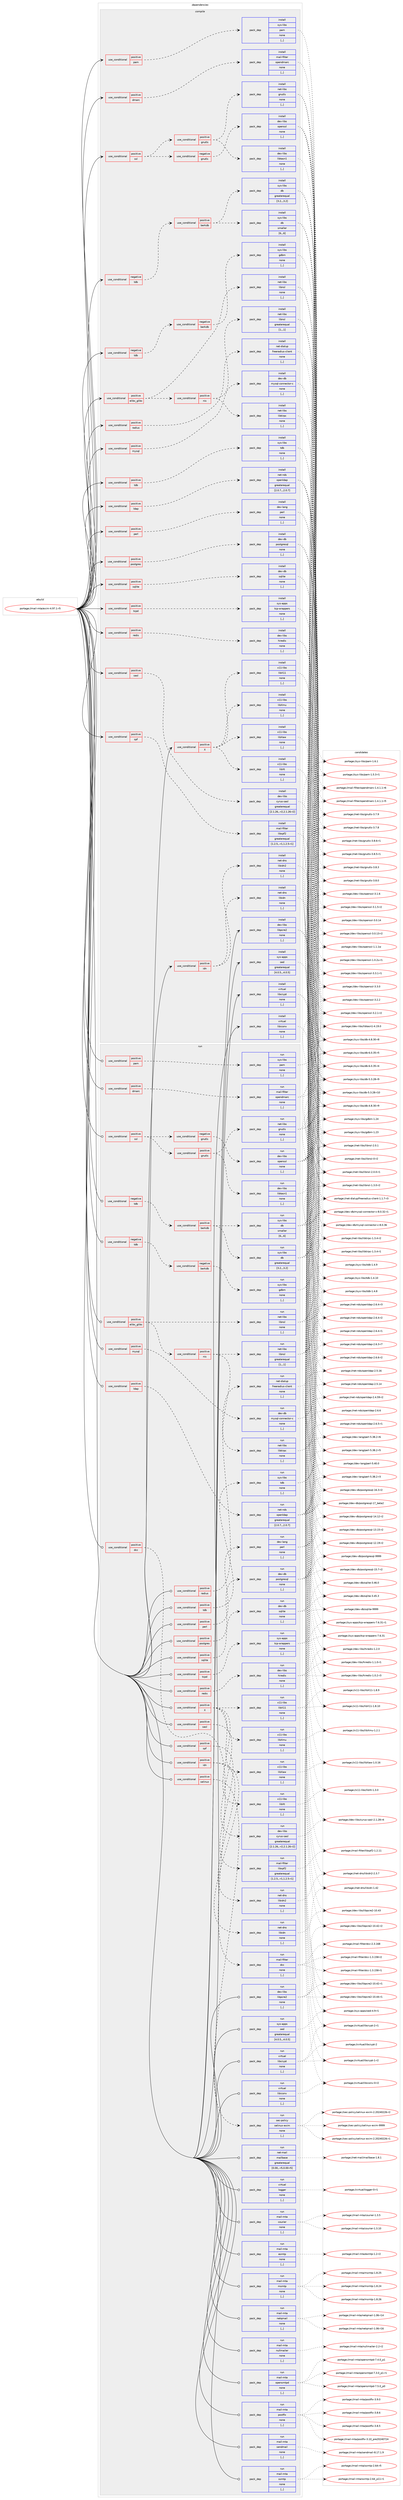 digraph prolog {

# *************
# Graph options
# *************

newrank=true;
concentrate=true;
compound=true;
graph [rankdir=LR,fontname=Helvetica,fontsize=10,ranksep=1.5];#, ranksep=2.5, nodesep=0.2];
edge  [arrowhead=vee];
node  [fontname=Helvetica,fontsize=10];

# **********
# The ebuild
# **********

subgraph cluster_leftcol {
color=gray;
label=<<i>ebuild</i>>;
id [label="portage://mail-mta/exim-4.97.1-r5", color=red, width=4, href="../mail-mta/exim-4.97.1-r5.svg"];
}

# ****************
# The dependencies
# ****************

subgraph cluster_midcol {
color=gray;
label=<<i>dependencies</i>>;
subgraph cluster_compile {
fillcolor="#eeeeee";
style=filled;
label=<<i>compile</i>>;
subgraph cond70576 {
dependency280618 [label=<<TABLE BORDER="0" CELLBORDER="1" CELLSPACING="0" CELLPADDING="4"><TR><TD ROWSPAN="3" CELLPADDING="10">use_conditional</TD></TR><TR><TD>negative</TD></TR><TR><TD>tdb</TD></TR></TABLE>>, shape=none, color=red];
subgraph cond70577 {
dependency280619 [label=<<TABLE BORDER="0" CELLBORDER="1" CELLSPACING="0" CELLPADDING="4"><TR><TD ROWSPAN="3" CELLPADDING="10">use_conditional</TD></TR><TR><TD>negative</TD></TR><TR><TD>berkdb</TD></TR></TABLE>>, shape=none, color=red];
subgraph pack207740 {
dependency280620 [label=<<TABLE BORDER="0" CELLBORDER="1" CELLSPACING="0" CELLPADDING="4" WIDTH="220"><TR><TD ROWSPAN="6" CELLPADDING="30">pack_dep</TD></TR><TR><TD WIDTH="110">install</TD></TR><TR><TD>sys-libs</TD></TR><TR><TD>gdbm</TD></TR><TR><TD>none</TD></TR><TR><TD>[,,]</TD></TR></TABLE>>, shape=none, color=blue];
}
dependency280619:e -> dependency280620:w [weight=20,style="dashed",arrowhead="vee"];
}
dependency280618:e -> dependency280619:w [weight=20,style="dashed",arrowhead="vee"];
}
id:e -> dependency280618:w [weight=20,style="solid",arrowhead="vee"];
subgraph cond70578 {
dependency280621 [label=<<TABLE BORDER="0" CELLBORDER="1" CELLSPACING="0" CELLPADDING="4"><TR><TD ROWSPAN="3" CELLPADDING="10">use_conditional</TD></TR><TR><TD>negative</TD></TR><TR><TD>tdb</TD></TR></TABLE>>, shape=none, color=red];
subgraph cond70579 {
dependency280622 [label=<<TABLE BORDER="0" CELLBORDER="1" CELLSPACING="0" CELLPADDING="4"><TR><TD ROWSPAN="3" CELLPADDING="10">use_conditional</TD></TR><TR><TD>positive</TD></TR><TR><TD>berkdb</TD></TR></TABLE>>, shape=none, color=red];
subgraph pack207741 {
dependency280623 [label=<<TABLE BORDER="0" CELLBORDER="1" CELLSPACING="0" CELLPADDING="4" WIDTH="220"><TR><TD ROWSPAN="6" CELLPADDING="30">pack_dep</TD></TR><TR><TD WIDTH="110">install</TD></TR><TR><TD>sys-libs</TD></TR><TR><TD>db</TD></TR><TR><TD>greaterequal</TD></TR><TR><TD>[3.2,,,3.2]</TD></TR></TABLE>>, shape=none, color=blue];
}
dependency280622:e -> dependency280623:w [weight=20,style="dashed",arrowhead="vee"];
subgraph pack207742 {
dependency280624 [label=<<TABLE BORDER="0" CELLBORDER="1" CELLSPACING="0" CELLPADDING="4" WIDTH="220"><TR><TD ROWSPAN="6" CELLPADDING="30">pack_dep</TD></TR><TR><TD WIDTH="110">install</TD></TR><TR><TD>sys-libs</TD></TR><TR><TD>db</TD></TR><TR><TD>smaller</TD></TR><TR><TD>[6,,,6]</TD></TR></TABLE>>, shape=none, color=blue];
}
dependency280622:e -> dependency280624:w [weight=20,style="dashed",arrowhead="vee"];
}
dependency280621:e -> dependency280622:w [weight=20,style="dashed",arrowhead="vee"];
}
id:e -> dependency280621:w [weight=20,style="solid",arrowhead="vee"];
subgraph cond70580 {
dependency280625 [label=<<TABLE BORDER="0" CELLBORDER="1" CELLSPACING="0" CELLPADDING="4"><TR><TD ROWSPAN="3" CELLPADDING="10">use_conditional</TD></TR><TR><TD>positive</TD></TR><TR><TD>X</TD></TR></TABLE>>, shape=none, color=red];
subgraph pack207743 {
dependency280626 [label=<<TABLE BORDER="0" CELLBORDER="1" CELLSPACING="0" CELLPADDING="4" WIDTH="220"><TR><TD ROWSPAN="6" CELLPADDING="30">pack_dep</TD></TR><TR><TD WIDTH="110">install</TD></TR><TR><TD>x11-libs</TD></TR><TR><TD>libX11</TD></TR><TR><TD>none</TD></TR><TR><TD>[,,]</TD></TR></TABLE>>, shape=none, color=blue];
}
dependency280625:e -> dependency280626:w [weight=20,style="dashed",arrowhead="vee"];
subgraph pack207744 {
dependency280627 [label=<<TABLE BORDER="0" CELLBORDER="1" CELLSPACING="0" CELLPADDING="4" WIDTH="220"><TR><TD ROWSPAN="6" CELLPADDING="30">pack_dep</TD></TR><TR><TD WIDTH="110">install</TD></TR><TR><TD>x11-libs</TD></TR><TR><TD>libXmu</TD></TR><TR><TD>none</TD></TR><TR><TD>[,,]</TD></TR></TABLE>>, shape=none, color=blue];
}
dependency280625:e -> dependency280627:w [weight=20,style="dashed",arrowhead="vee"];
subgraph pack207745 {
dependency280628 [label=<<TABLE BORDER="0" CELLBORDER="1" CELLSPACING="0" CELLPADDING="4" WIDTH="220"><TR><TD ROWSPAN="6" CELLPADDING="30">pack_dep</TD></TR><TR><TD WIDTH="110">install</TD></TR><TR><TD>x11-libs</TD></TR><TR><TD>libXt</TD></TR><TR><TD>none</TD></TR><TR><TD>[,,]</TD></TR></TABLE>>, shape=none, color=blue];
}
dependency280625:e -> dependency280628:w [weight=20,style="dashed",arrowhead="vee"];
subgraph pack207746 {
dependency280629 [label=<<TABLE BORDER="0" CELLBORDER="1" CELLSPACING="0" CELLPADDING="4" WIDTH="220"><TR><TD ROWSPAN="6" CELLPADDING="30">pack_dep</TD></TR><TR><TD WIDTH="110">install</TD></TR><TR><TD>x11-libs</TD></TR><TR><TD>libXaw</TD></TR><TR><TD>none</TD></TR><TR><TD>[,,]</TD></TR></TABLE>>, shape=none, color=blue];
}
dependency280625:e -> dependency280629:w [weight=20,style="dashed",arrowhead="vee"];
}
id:e -> dependency280625:w [weight=20,style="solid",arrowhead="vee"];
subgraph cond70581 {
dependency280630 [label=<<TABLE BORDER="0" CELLBORDER="1" CELLSPACING="0" CELLPADDING="4"><TR><TD ROWSPAN="3" CELLPADDING="10">use_conditional</TD></TR><TR><TD>positive</TD></TR><TR><TD>dmarc</TD></TR></TABLE>>, shape=none, color=red];
subgraph pack207747 {
dependency280631 [label=<<TABLE BORDER="0" CELLBORDER="1" CELLSPACING="0" CELLPADDING="4" WIDTH="220"><TR><TD ROWSPAN="6" CELLPADDING="30">pack_dep</TD></TR><TR><TD WIDTH="110">install</TD></TR><TR><TD>mail-filter</TD></TR><TR><TD>opendmarc</TD></TR><TR><TD>none</TD></TR><TR><TD>[,,]</TD></TR></TABLE>>, shape=none, color=blue];
}
dependency280630:e -> dependency280631:w [weight=20,style="dashed",arrowhead="vee"];
}
id:e -> dependency280630:w [weight=20,style="solid",arrowhead="vee"];
subgraph cond70582 {
dependency280632 [label=<<TABLE BORDER="0" CELLBORDER="1" CELLSPACING="0" CELLPADDING="4"><TR><TD ROWSPAN="3" CELLPADDING="10">use_conditional</TD></TR><TR><TD>positive</TD></TR><TR><TD>elibc_glibc</TD></TR></TABLE>>, shape=none, color=red];
subgraph pack207748 {
dependency280633 [label=<<TABLE BORDER="0" CELLBORDER="1" CELLSPACING="0" CELLPADDING="4" WIDTH="220"><TR><TD ROWSPAN="6" CELLPADDING="30">pack_dep</TD></TR><TR><TD WIDTH="110">install</TD></TR><TR><TD>net-libs</TD></TR><TR><TD>libnsl</TD></TR><TR><TD>none</TD></TR><TR><TD>[,,]</TD></TR></TABLE>>, shape=none, color=blue];
}
dependency280632:e -> dependency280633:w [weight=20,style="dashed",arrowhead="vee"];
subgraph cond70583 {
dependency280634 [label=<<TABLE BORDER="0" CELLBORDER="1" CELLSPACING="0" CELLPADDING="4"><TR><TD ROWSPAN="3" CELLPADDING="10">use_conditional</TD></TR><TR><TD>positive</TD></TR><TR><TD>nis</TD></TR></TABLE>>, shape=none, color=red];
subgraph pack207749 {
dependency280635 [label=<<TABLE BORDER="0" CELLBORDER="1" CELLSPACING="0" CELLPADDING="4" WIDTH="220"><TR><TD ROWSPAN="6" CELLPADDING="30">pack_dep</TD></TR><TR><TD WIDTH="110">install</TD></TR><TR><TD>net-libs</TD></TR><TR><TD>libtirpc</TD></TR><TR><TD>none</TD></TR><TR><TD>[,,]</TD></TR></TABLE>>, shape=none, color=blue];
}
dependency280634:e -> dependency280635:w [weight=20,style="dashed",arrowhead="vee"];
subgraph pack207750 {
dependency280636 [label=<<TABLE BORDER="0" CELLBORDER="1" CELLSPACING="0" CELLPADDING="4" WIDTH="220"><TR><TD ROWSPAN="6" CELLPADDING="30">pack_dep</TD></TR><TR><TD WIDTH="110">install</TD></TR><TR><TD>net-libs</TD></TR><TR><TD>libnsl</TD></TR><TR><TD>greaterequal</TD></TR><TR><TD>[1,,,1]</TD></TR></TABLE>>, shape=none, color=blue];
}
dependency280634:e -> dependency280636:w [weight=20,style="dashed",arrowhead="vee"];
}
dependency280632:e -> dependency280634:w [weight=20,style="dashed",arrowhead="vee"];
}
id:e -> dependency280632:w [weight=20,style="solid",arrowhead="vee"];
subgraph cond70584 {
dependency280637 [label=<<TABLE BORDER="0" CELLBORDER="1" CELLSPACING="0" CELLPADDING="4"><TR><TD ROWSPAN="3" CELLPADDING="10">use_conditional</TD></TR><TR><TD>positive</TD></TR><TR><TD>idn</TD></TR></TABLE>>, shape=none, color=red];
subgraph pack207751 {
dependency280638 [label=<<TABLE BORDER="0" CELLBORDER="1" CELLSPACING="0" CELLPADDING="4" WIDTH="220"><TR><TD ROWSPAN="6" CELLPADDING="30">pack_dep</TD></TR><TR><TD WIDTH="110">install</TD></TR><TR><TD>net-dns</TD></TR><TR><TD>libidn</TD></TR><TR><TD>none</TD></TR><TR><TD>[,,]</TD></TR></TABLE>>, shape=none, color=blue];
}
dependency280637:e -> dependency280638:w [weight=20,style="dashed",arrowhead="vee"];
subgraph pack207752 {
dependency280639 [label=<<TABLE BORDER="0" CELLBORDER="1" CELLSPACING="0" CELLPADDING="4" WIDTH="220"><TR><TD ROWSPAN="6" CELLPADDING="30">pack_dep</TD></TR><TR><TD WIDTH="110">install</TD></TR><TR><TD>net-dns</TD></TR><TR><TD>libidn2</TD></TR><TR><TD>none</TD></TR><TR><TD>[,,]</TD></TR></TABLE>>, shape=none, color=blue];
}
dependency280637:e -> dependency280639:w [weight=20,style="dashed",arrowhead="vee"];
}
id:e -> dependency280637:w [weight=20,style="solid",arrowhead="vee"];
subgraph cond70585 {
dependency280640 [label=<<TABLE BORDER="0" CELLBORDER="1" CELLSPACING="0" CELLPADDING="4"><TR><TD ROWSPAN="3" CELLPADDING="10">use_conditional</TD></TR><TR><TD>positive</TD></TR><TR><TD>ldap</TD></TR></TABLE>>, shape=none, color=red];
subgraph pack207753 {
dependency280641 [label=<<TABLE BORDER="0" CELLBORDER="1" CELLSPACING="0" CELLPADDING="4" WIDTH="220"><TR><TD ROWSPAN="6" CELLPADDING="30">pack_dep</TD></TR><TR><TD WIDTH="110">install</TD></TR><TR><TD>net-nds</TD></TR><TR><TD>openldap</TD></TR><TR><TD>greaterequal</TD></TR><TR><TD>[2.0.7,,,2.0.7]</TD></TR></TABLE>>, shape=none, color=blue];
}
dependency280640:e -> dependency280641:w [weight=20,style="dashed",arrowhead="vee"];
}
id:e -> dependency280640:w [weight=20,style="solid",arrowhead="vee"];
subgraph cond70586 {
dependency280642 [label=<<TABLE BORDER="0" CELLBORDER="1" CELLSPACING="0" CELLPADDING="4"><TR><TD ROWSPAN="3" CELLPADDING="10">use_conditional</TD></TR><TR><TD>positive</TD></TR><TR><TD>mysql</TD></TR></TABLE>>, shape=none, color=red];
subgraph pack207754 {
dependency280643 [label=<<TABLE BORDER="0" CELLBORDER="1" CELLSPACING="0" CELLPADDING="4" WIDTH="220"><TR><TD ROWSPAN="6" CELLPADDING="30">pack_dep</TD></TR><TR><TD WIDTH="110">install</TD></TR><TR><TD>dev-db</TD></TR><TR><TD>mysql-connector-c</TD></TR><TR><TD>none</TD></TR><TR><TD>[,,]</TD></TR></TABLE>>, shape=none, color=blue];
}
dependency280642:e -> dependency280643:w [weight=20,style="dashed",arrowhead="vee"];
}
id:e -> dependency280642:w [weight=20,style="solid",arrowhead="vee"];
subgraph cond70587 {
dependency280644 [label=<<TABLE BORDER="0" CELLBORDER="1" CELLSPACING="0" CELLPADDING="4"><TR><TD ROWSPAN="3" CELLPADDING="10">use_conditional</TD></TR><TR><TD>positive</TD></TR><TR><TD>pam</TD></TR></TABLE>>, shape=none, color=red];
subgraph pack207755 {
dependency280645 [label=<<TABLE BORDER="0" CELLBORDER="1" CELLSPACING="0" CELLPADDING="4" WIDTH="220"><TR><TD ROWSPAN="6" CELLPADDING="30">pack_dep</TD></TR><TR><TD WIDTH="110">install</TD></TR><TR><TD>sys-libs</TD></TR><TR><TD>pam</TD></TR><TR><TD>none</TD></TR><TR><TD>[,,]</TD></TR></TABLE>>, shape=none, color=blue];
}
dependency280644:e -> dependency280645:w [weight=20,style="dashed",arrowhead="vee"];
}
id:e -> dependency280644:w [weight=20,style="solid",arrowhead="vee"];
subgraph cond70588 {
dependency280646 [label=<<TABLE BORDER="0" CELLBORDER="1" CELLSPACING="0" CELLPADDING="4"><TR><TD ROWSPAN="3" CELLPADDING="10">use_conditional</TD></TR><TR><TD>positive</TD></TR><TR><TD>perl</TD></TR></TABLE>>, shape=none, color=red];
subgraph pack207756 {
dependency280647 [label=<<TABLE BORDER="0" CELLBORDER="1" CELLSPACING="0" CELLPADDING="4" WIDTH="220"><TR><TD ROWSPAN="6" CELLPADDING="30">pack_dep</TD></TR><TR><TD WIDTH="110">install</TD></TR><TR><TD>dev-lang</TD></TR><TR><TD>perl</TD></TR><TR><TD>none</TD></TR><TR><TD>[,,]</TD></TR></TABLE>>, shape=none, color=blue];
}
dependency280646:e -> dependency280647:w [weight=20,style="dashed",arrowhead="vee"];
}
id:e -> dependency280646:w [weight=20,style="solid",arrowhead="vee"];
subgraph cond70589 {
dependency280648 [label=<<TABLE BORDER="0" CELLBORDER="1" CELLSPACING="0" CELLPADDING="4"><TR><TD ROWSPAN="3" CELLPADDING="10">use_conditional</TD></TR><TR><TD>positive</TD></TR><TR><TD>postgres</TD></TR></TABLE>>, shape=none, color=red];
subgraph pack207757 {
dependency280649 [label=<<TABLE BORDER="0" CELLBORDER="1" CELLSPACING="0" CELLPADDING="4" WIDTH="220"><TR><TD ROWSPAN="6" CELLPADDING="30">pack_dep</TD></TR><TR><TD WIDTH="110">install</TD></TR><TR><TD>dev-db</TD></TR><TR><TD>postgresql</TD></TR><TR><TD>none</TD></TR><TR><TD>[,,]</TD></TR></TABLE>>, shape=none, color=blue];
}
dependency280648:e -> dependency280649:w [weight=20,style="dashed",arrowhead="vee"];
}
id:e -> dependency280648:w [weight=20,style="solid",arrowhead="vee"];
subgraph cond70590 {
dependency280650 [label=<<TABLE BORDER="0" CELLBORDER="1" CELLSPACING="0" CELLPADDING="4"><TR><TD ROWSPAN="3" CELLPADDING="10">use_conditional</TD></TR><TR><TD>positive</TD></TR><TR><TD>radius</TD></TR></TABLE>>, shape=none, color=red];
subgraph pack207758 {
dependency280651 [label=<<TABLE BORDER="0" CELLBORDER="1" CELLSPACING="0" CELLPADDING="4" WIDTH="220"><TR><TD ROWSPAN="6" CELLPADDING="30">pack_dep</TD></TR><TR><TD WIDTH="110">install</TD></TR><TR><TD>net-dialup</TD></TR><TR><TD>freeradius-client</TD></TR><TR><TD>none</TD></TR><TR><TD>[,,]</TD></TR></TABLE>>, shape=none, color=blue];
}
dependency280650:e -> dependency280651:w [weight=20,style="dashed",arrowhead="vee"];
}
id:e -> dependency280650:w [weight=20,style="solid",arrowhead="vee"];
subgraph cond70591 {
dependency280652 [label=<<TABLE BORDER="0" CELLBORDER="1" CELLSPACING="0" CELLPADDING="4"><TR><TD ROWSPAN="3" CELLPADDING="10">use_conditional</TD></TR><TR><TD>positive</TD></TR><TR><TD>redis</TD></TR></TABLE>>, shape=none, color=red];
subgraph pack207759 {
dependency280653 [label=<<TABLE BORDER="0" CELLBORDER="1" CELLSPACING="0" CELLPADDING="4" WIDTH="220"><TR><TD ROWSPAN="6" CELLPADDING="30">pack_dep</TD></TR><TR><TD WIDTH="110">install</TD></TR><TR><TD>dev-libs</TD></TR><TR><TD>hiredis</TD></TR><TR><TD>none</TD></TR><TR><TD>[,,]</TD></TR></TABLE>>, shape=none, color=blue];
}
dependency280652:e -> dependency280653:w [weight=20,style="dashed",arrowhead="vee"];
}
id:e -> dependency280652:w [weight=20,style="solid",arrowhead="vee"];
subgraph cond70592 {
dependency280654 [label=<<TABLE BORDER="0" CELLBORDER="1" CELLSPACING="0" CELLPADDING="4"><TR><TD ROWSPAN="3" CELLPADDING="10">use_conditional</TD></TR><TR><TD>positive</TD></TR><TR><TD>sasl</TD></TR></TABLE>>, shape=none, color=red];
subgraph pack207760 {
dependency280655 [label=<<TABLE BORDER="0" CELLBORDER="1" CELLSPACING="0" CELLPADDING="4" WIDTH="220"><TR><TD ROWSPAN="6" CELLPADDING="30">pack_dep</TD></TR><TR><TD WIDTH="110">install</TD></TR><TR><TD>dev-libs</TD></TR><TR><TD>cyrus-sasl</TD></TR><TR><TD>greaterequal</TD></TR><TR><TD>[2.1.26,,-r2,2.1.26-r2]</TD></TR></TABLE>>, shape=none, color=blue];
}
dependency280654:e -> dependency280655:w [weight=20,style="dashed",arrowhead="vee"];
}
id:e -> dependency280654:w [weight=20,style="solid",arrowhead="vee"];
subgraph cond70593 {
dependency280656 [label=<<TABLE BORDER="0" CELLBORDER="1" CELLSPACING="0" CELLPADDING="4"><TR><TD ROWSPAN="3" CELLPADDING="10">use_conditional</TD></TR><TR><TD>positive</TD></TR><TR><TD>spf</TD></TR></TABLE>>, shape=none, color=red];
subgraph pack207761 {
dependency280657 [label=<<TABLE BORDER="0" CELLBORDER="1" CELLSPACING="0" CELLPADDING="4" WIDTH="220"><TR><TD ROWSPAN="6" CELLPADDING="30">pack_dep</TD></TR><TR><TD WIDTH="110">install</TD></TR><TR><TD>mail-filter</TD></TR><TR><TD>libspf2</TD></TR><TR><TD>greaterequal</TD></TR><TR><TD>[1.2.5,,-r1,1.2.5-r1]</TD></TR></TABLE>>, shape=none, color=blue];
}
dependency280656:e -> dependency280657:w [weight=20,style="dashed",arrowhead="vee"];
}
id:e -> dependency280656:w [weight=20,style="solid",arrowhead="vee"];
subgraph cond70594 {
dependency280658 [label=<<TABLE BORDER="0" CELLBORDER="1" CELLSPACING="0" CELLPADDING="4"><TR><TD ROWSPAN="3" CELLPADDING="10">use_conditional</TD></TR><TR><TD>positive</TD></TR><TR><TD>sqlite</TD></TR></TABLE>>, shape=none, color=red];
subgraph pack207762 {
dependency280659 [label=<<TABLE BORDER="0" CELLBORDER="1" CELLSPACING="0" CELLPADDING="4" WIDTH="220"><TR><TD ROWSPAN="6" CELLPADDING="30">pack_dep</TD></TR><TR><TD WIDTH="110">install</TD></TR><TR><TD>dev-db</TD></TR><TR><TD>sqlite</TD></TR><TR><TD>none</TD></TR><TR><TD>[,,]</TD></TR></TABLE>>, shape=none, color=blue];
}
dependency280658:e -> dependency280659:w [weight=20,style="dashed",arrowhead="vee"];
}
id:e -> dependency280658:w [weight=20,style="solid",arrowhead="vee"];
subgraph cond70595 {
dependency280660 [label=<<TABLE BORDER="0" CELLBORDER="1" CELLSPACING="0" CELLPADDING="4"><TR><TD ROWSPAN="3" CELLPADDING="10">use_conditional</TD></TR><TR><TD>positive</TD></TR><TR><TD>ssl</TD></TR></TABLE>>, shape=none, color=red];
subgraph cond70596 {
dependency280661 [label=<<TABLE BORDER="0" CELLBORDER="1" CELLSPACING="0" CELLPADDING="4"><TR><TD ROWSPAN="3" CELLPADDING="10">use_conditional</TD></TR><TR><TD>positive</TD></TR><TR><TD>gnutls</TD></TR></TABLE>>, shape=none, color=red];
subgraph pack207763 {
dependency280662 [label=<<TABLE BORDER="0" CELLBORDER="1" CELLSPACING="0" CELLPADDING="4" WIDTH="220"><TR><TD ROWSPAN="6" CELLPADDING="30">pack_dep</TD></TR><TR><TD WIDTH="110">install</TD></TR><TR><TD>net-libs</TD></TR><TR><TD>gnutls</TD></TR><TR><TD>none</TD></TR><TR><TD>[,,]</TD></TR></TABLE>>, shape=none, color=blue];
}
dependency280661:e -> dependency280662:w [weight=20,style="dashed",arrowhead="vee"];
subgraph pack207764 {
dependency280663 [label=<<TABLE BORDER="0" CELLBORDER="1" CELLSPACING="0" CELLPADDING="4" WIDTH="220"><TR><TD ROWSPAN="6" CELLPADDING="30">pack_dep</TD></TR><TR><TD WIDTH="110">install</TD></TR><TR><TD>dev-libs</TD></TR><TR><TD>libtasn1</TD></TR><TR><TD>none</TD></TR><TR><TD>[,,]</TD></TR></TABLE>>, shape=none, color=blue];
}
dependency280661:e -> dependency280663:w [weight=20,style="dashed",arrowhead="vee"];
}
dependency280660:e -> dependency280661:w [weight=20,style="dashed",arrowhead="vee"];
subgraph cond70597 {
dependency280664 [label=<<TABLE BORDER="0" CELLBORDER="1" CELLSPACING="0" CELLPADDING="4"><TR><TD ROWSPAN="3" CELLPADDING="10">use_conditional</TD></TR><TR><TD>negative</TD></TR><TR><TD>gnutls</TD></TR></TABLE>>, shape=none, color=red];
subgraph pack207765 {
dependency280665 [label=<<TABLE BORDER="0" CELLBORDER="1" CELLSPACING="0" CELLPADDING="4" WIDTH="220"><TR><TD ROWSPAN="6" CELLPADDING="30">pack_dep</TD></TR><TR><TD WIDTH="110">install</TD></TR><TR><TD>dev-libs</TD></TR><TR><TD>openssl</TD></TR><TR><TD>none</TD></TR><TR><TD>[,,]</TD></TR></TABLE>>, shape=none, color=blue];
}
dependency280664:e -> dependency280665:w [weight=20,style="dashed",arrowhead="vee"];
}
dependency280660:e -> dependency280664:w [weight=20,style="dashed",arrowhead="vee"];
}
id:e -> dependency280660:w [weight=20,style="solid",arrowhead="vee"];
subgraph cond70598 {
dependency280666 [label=<<TABLE BORDER="0" CELLBORDER="1" CELLSPACING="0" CELLPADDING="4"><TR><TD ROWSPAN="3" CELLPADDING="10">use_conditional</TD></TR><TR><TD>positive</TD></TR><TR><TD>tcpd</TD></TR></TABLE>>, shape=none, color=red];
subgraph pack207766 {
dependency280667 [label=<<TABLE BORDER="0" CELLBORDER="1" CELLSPACING="0" CELLPADDING="4" WIDTH="220"><TR><TD ROWSPAN="6" CELLPADDING="30">pack_dep</TD></TR><TR><TD WIDTH="110">install</TD></TR><TR><TD>sys-apps</TD></TR><TR><TD>tcp-wrappers</TD></TR><TR><TD>none</TD></TR><TR><TD>[,,]</TD></TR></TABLE>>, shape=none, color=blue];
}
dependency280666:e -> dependency280667:w [weight=20,style="dashed",arrowhead="vee"];
}
id:e -> dependency280666:w [weight=20,style="solid",arrowhead="vee"];
subgraph cond70599 {
dependency280668 [label=<<TABLE BORDER="0" CELLBORDER="1" CELLSPACING="0" CELLPADDING="4"><TR><TD ROWSPAN="3" CELLPADDING="10">use_conditional</TD></TR><TR><TD>positive</TD></TR><TR><TD>tdb</TD></TR></TABLE>>, shape=none, color=red];
subgraph pack207767 {
dependency280669 [label=<<TABLE BORDER="0" CELLBORDER="1" CELLSPACING="0" CELLPADDING="4" WIDTH="220"><TR><TD ROWSPAN="6" CELLPADDING="30">pack_dep</TD></TR><TR><TD WIDTH="110">install</TD></TR><TR><TD>sys-libs</TD></TR><TR><TD>tdb</TD></TR><TR><TD>none</TD></TR><TR><TD>[,,]</TD></TR></TABLE>>, shape=none, color=blue];
}
dependency280668:e -> dependency280669:w [weight=20,style="dashed",arrowhead="vee"];
}
id:e -> dependency280668:w [weight=20,style="solid",arrowhead="vee"];
subgraph pack207768 {
dependency280670 [label=<<TABLE BORDER="0" CELLBORDER="1" CELLSPACING="0" CELLPADDING="4" WIDTH="220"><TR><TD ROWSPAN="6" CELLPADDING="30">pack_dep</TD></TR><TR><TD WIDTH="110">install</TD></TR><TR><TD>dev-libs</TD></TR><TR><TD>libpcre2</TD></TR><TR><TD>none</TD></TR><TR><TD>[,,]</TD></TR></TABLE>>, shape=none, color=blue];
}
id:e -> dependency280670:w [weight=20,style="solid",arrowhead="vee"];
subgraph pack207769 {
dependency280671 [label=<<TABLE BORDER="0" CELLBORDER="1" CELLSPACING="0" CELLPADDING="4" WIDTH="220"><TR><TD ROWSPAN="6" CELLPADDING="30">pack_dep</TD></TR><TR><TD WIDTH="110">install</TD></TR><TR><TD>sys-apps</TD></TR><TR><TD>sed</TD></TR><TR><TD>greaterequal</TD></TR><TR><TD>[4.0.5,,,4.0.5]</TD></TR></TABLE>>, shape=none, color=blue];
}
id:e -> dependency280671:w [weight=20,style="solid",arrowhead="vee"];
subgraph pack207770 {
dependency280672 [label=<<TABLE BORDER="0" CELLBORDER="1" CELLSPACING="0" CELLPADDING="4" WIDTH="220"><TR><TD ROWSPAN="6" CELLPADDING="30">pack_dep</TD></TR><TR><TD WIDTH="110">install</TD></TR><TR><TD>virtual</TD></TR><TR><TD>libcrypt</TD></TR><TR><TD>none</TD></TR><TR><TD>[,,]</TD></TR></TABLE>>, shape=none, color=blue];
}
id:e -> dependency280672:w [weight=20,style="solid",arrowhead="vee"];
subgraph pack207771 {
dependency280673 [label=<<TABLE BORDER="0" CELLBORDER="1" CELLSPACING="0" CELLPADDING="4" WIDTH="220"><TR><TD ROWSPAN="6" CELLPADDING="30">pack_dep</TD></TR><TR><TD WIDTH="110">install</TD></TR><TR><TD>virtual</TD></TR><TR><TD>libiconv</TD></TR><TR><TD>none</TD></TR><TR><TD>[,,]</TD></TR></TABLE>>, shape=none, color=blue];
}
id:e -> dependency280673:w [weight=20,style="solid",arrowhead="vee"];
}
subgraph cluster_compileandrun {
fillcolor="#eeeeee";
style=filled;
label=<<i>compile and run</i>>;
}
subgraph cluster_run {
fillcolor="#eeeeee";
style=filled;
label=<<i>run</i>>;
subgraph cond70600 {
dependency280674 [label=<<TABLE BORDER="0" CELLBORDER="1" CELLSPACING="0" CELLPADDING="4"><TR><TD ROWSPAN="3" CELLPADDING="10">use_conditional</TD></TR><TR><TD>negative</TD></TR><TR><TD>tdb</TD></TR></TABLE>>, shape=none, color=red];
subgraph cond70601 {
dependency280675 [label=<<TABLE BORDER="0" CELLBORDER="1" CELLSPACING="0" CELLPADDING="4"><TR><TD ROWSPAN="3" CELLPADDING="10">use_conditional</TD></TR><TR><TD>negative</TD></TR><TR><TD>berkdb</TD></TR></TABLE>>, shape=none, color=red];
subgraph pack207772 {
dependency280676 [label=<<TABLE BORDER="0" CELLBORDER="1" CELLSPACING="0" CELLPADDING="4" WIDTH="220"><TR><TD ROWSPAN="6" CELLPADDING="30">pack_dep</TD></TR><TR><TD WIDTH="110">run</TD></TR><TR><TD>sys-libs</TD></TR><TR><TD>gdbm</TD></TR><TR><TD>none</TD></TR><TR><TD>[,,]</TD></TR></TABLE>>, shape=none, color=blue];
}
dependency280675:e -> dependency280676:w [weight=20,style="dashed",arrowhead="vee"];
}
dependency280674:e -> dependency280675:w [weight=20,style="dashed",arrowhead="vee"];
}
id:e -> dependency280674:w [weight=20,style="solid",arrowhead="odot"];
subgraph cond70602 {
dependency280677 [label=<<TABLE BORDER="0" CELLBORDER="1" CELLSPACING="0" CELLPADDING="4"><TR><TD ROWSPAN="3" CELLPADDING="10">use_conditional</TD></TR><TR><TD>negative</TD></TR><TR><TD>tdb</TD></TR></TABLE>>, shape=none, color=red];
subgraph cond70603 {
dependency280678 [label=<<TABLE BORDER="0" CELLBORDER="1" CELLSPACING="0" CELLPADDING="4"><TR><TD ROWSPAN="3" CELLPADDING="10">use_conditional</TD></TR><TR><TD>positive</TD></TR><TR><TD>berkdb</TD></TR></TABLE>>, shape=none, color=red];
subgraph pack207773 {
dependency280679 [label=<<TABLE BORDER="0" CELLBORDER="1" CELLSPACING="0" CELLPADDING="4" WIDTH="220"><TR><TD ROWSPAN="6" CELLPADDING="30">pack_dep</TD></TR><TR><TD WIDTH="110">run</TD></TR><TR><TD>sys-libs</TD></TR><TR><TD>db</TD></TR><TR><TD>greaterequal</TD></TR><TR><TD>[3.2,,,3.2]</TD></TR></TABLE>>, shape=none, color=blue];
}
dependency280678:e -> dependency280679:w [weight=20,style="dashed",arrowhead="vee"];
subgraph pack207774 {
dependency280680 [label=<<TABLE BORDER="0" CELLBORDER="1" CELLSPACING="0" CELLPADDING="4" WIDTH="220"><TR><TD ROWSPAN="6" CELLPADDING="30">pack_dep</TD></TR><TR><TD WIDTH="110">run</TD></TR><TR><TD>sys-libs</TD></TR><TR><TD>db</TD></TR><TR><TD>smaller</TD></TR><TR><TD>[6,,,6]</TD></TR></TABLE>>, shape=none, color=blue];
}
dependency280678:e -> dependency280680:w [weight=20,style="dashed",arrowhead="vee"];
}
dependency280677:e -> dependency280678:w [weight=20,style="dashed",arrowhead="vee"];
}
id:e -> dependency280677:w [weight=20,style="solid",arrowhead="odot"];
subgraph cond70604 {
dependency280681 [label=<<TABLE BORDER="0" CELLBORDER="1" CELLSPACING="0" CELLPADDING="4"><TR><TD ROWSPAN="3" CELLPADDING="10">use_conditional</TD></TR><TR><TD>positive</TD></TR><TR><TD>X</TD></TR></TABLE>>, shape=none, color=red];
subgraph pack207775 {
dependency280682 [label=<<TABLE BORDER="0" CELLBORDER="1" CELLSPACING="0" CELLPADDING="4" WIDTH="220"><TR><TD ROWSPAN="6" CELLPADDING="30">pack_dep</TD></TR><TR><TD WIDTH="110">run</TD></TR><TR><TD>x11-libs</TD></TR><TR><TD>libX11</TD></TR><TR><TD>none</TD></TR><TR><TD>[,,]</TD></TR></TABLE>>, shape=none, color=blue];
}
dependency280681:e -> dependency280682:w [weight=20,style="dashed",arrowhead="vee"];
subgraph pack207776 {
dependency280683 [label=<<TABLE BORDER="0" CELLBORDER="1" CELLSPACING="0" CELLPADDING="4" WIDTH="220"><TR><TD ROWSPAN="6" CELLPADDING="30">pack_dep</TD></TR><TR><TD WIDTH="110">run</TD></TR><TR><TD>x11-libs</TD></TR><TR><TD>libXmu</TD></TR><TR><TD>none</TD></TR><TR><TD>[,,]</TD></TR></TABLE>>, shape=none, color=blue];
}
dependency280681:e -> dependency280683:w [weight=20,style="dashed",arrowhead="vee"];
subgraph pack207777 {
dependency280684 [label=<<TABLE BORDER="0" CELLBORDER="1" CELLSPACING="0" CELLPADDING="4" WIDTH="220"><TR><TD ROWSPAN="6" CELLPADDING="30">pack_dep</TD></TR><TR><TD WIDTH="110">run</TD></TR><TR><TD>x11-libs</TD></TR><TR><TD>libXt</TD></TR><TR><TD>none</TD></TR><TR><TD>[,,]</TD></TR></TABLE>>, shape=none, color=blue];
}
dependency280681:e -> dependency280684:w [weight=20,style="dashed",arrowhead="vee"];
subgraph pack207778 {
dependency280685 [label=<<TABLE BORDER="0" CELLBORDER="1" CELLSPACING="0" CELLPADDING="4" WIDTH="220"><TR><TD ROWSPAN="6" CELLPADDING="30">pack_dep</TD></TR><TR><TD WIDTH="110">run</TD></TR><TR><TD>x11-libs</TD></TR><TR><TD>libXaw</TD></TR><TR><TD>none</TD></TR><TR><TD>[,,]</TD></TR></TABLE>>, shape=none, color=blue];
}
dependency280681:e -> dependency280685:w [weight=20,style="dashed",arrowhead="vee"];
}
id:e -> dependency280681:w [weight=20,style="solid",arrowhead="odot"];
subgraph cond70605 {
dependency280686 [label=<<TABLE BORDER="0" CELLBORDER="1" CELLSPACING="0" CELLPADDING="4"><TR><TD ROWSPAN="3" CELLPADDING="10">use_conditional</TD></TR><TR><TD>positive</TD></TR><TR><TD>dcc</TD></TR></TABLE>>, shape=none, color=red];
subgraph pack207779 {
dependency280687 [label=<<TABLE BORDER="0" CELLBORDER="1" CELLSPACING="0" CELLPADDING="4" WIDTH="220"><TR><TD ROWSPAN="6" CELLPADDING="30">pack_dep</TD></TR><TR><TD WIDTH="110">run</TD></TR><TR><TD>mail-filter</TD></TR><TR><TD>dcc</TD></TR><TR><TD>none</TD></TR><TR><TD>[,,]</TD></TR></TABLE>>, shape=none, color=blue];
}
dependency280686:e -> dependency280687:w [weight=20,style="dashed",arrowhead="vee"];
}
id:e -> dependency280686:w [weight=20,style="solid",arrowhead="odot"];
subgraph cond70606 {
dependency280688 [label=<<TABLE BORDER="0" CELLBORDER="1" CELLSPACING="0" CELLPADDING="4"><TR><TD ROWSPAN="3" CELLPADDING="10">use_conditional</TD></TR><TR><TD>positive</TD></TR><TR><TD>dmarc</TD></TR></TABLE>>, shape=none, color=red];
subgraph pack207780 {
dependency280689 [label=<<TABLE BORDER="0" CELLBORDER="1" CELLSPACING="0" CELLPADDING="4" WIDTH="220"><TR><TD ROWSPAN="6" CELLPADDING="30">pack_dep</TD></TR><TR><TD WIDTH="110">run</TD></TR><TR><TD>mail-filter</TD></TR><TR><TD>opendmarc</TD></TR><TR><TD>none</TD></TR><TR><TD>[,,]</TD></TR></TABLE>>, shape=none, color=blue];
}
dependency280688:e -> dependency280689:w [weight=20,style="dashed",arrowhead="vee"];
}
id:e -> dependency280688:w [weight=20,style="solid",arrowhead="odot"];
subgraph cond70607 {
dependency280690 [label=<<TABLE BORDER="0" CELLBORDER="1" CELLSPACING="0" CELLPADDING="4"><TR><TD ROWSPAN="3" CELLPADDING="10">use_conditional</TD></TR><TR><TD>positive</TD></TR><TR><TD>elibc_glibc</TD></TR></TABLE>>, shape=none, color=red];
subgraph pack207781 {
dependency280691 [label=<<TABLE BORDER="0" CELLBORDER="1" CELLSPACING="0" CELLPADDING="4" WIDTH="220"><TR><TD ROWSPAN="6" CELLPADDING="30">pack_dep</TD></TR><TR><TD WIDTH="110">run</TD></TR><TR><TD>net-libs</TD></TR><TR><TD>libnsl</TD></TR><TR><TD>none</TD></TR><TR><TD>[,,]</TD></TR></TABLE>>, shape=none, color=blue];
}
dependency280690:e -> dependency280691:w [weight=20,style="dashed",arrowhead="vee"];
subgraph cond70608 {
dependency280692 [label=<<TABLE BORDER="0" CELLBORDER="1" CELLSPACING="0" CELLPADDING="4"><TR><TD ROWSPAN="3" CELLPADDING="10">use_conditional</TD></TR><TR><TD>positive</TD></TR><TR><TD>nis</TD></TR></TABLE>>, shape=none, color=red];
subgraph pack207782 {
dependency280693 [label=<<TABLE BORDER="0" CELLBORDER="1" CELLSPACING="0" CELLPADDING="4" WIDTH="220"><TR><TD ROWSPAN="6" CELLPADDING="30">pack_dep</TD></TR><TR><TD WIDTH="110">run</TD></TR><TR><TD>net-libs</TD></TR><TR><TD>libtirpc</TD></TR><TR><TD>none</TD></TR><TR><TD>[,,]</TD></TR></TABLE>>, shape=none, color=blue];
}
dependency280692:e -> dependency280693:w [weight=20,style="dashed",arrowhead="vee"];
subgraph pack207783 {
dependency280694 [label=<<TABLE BORDER="0" CELLBORDER="1" CELLSPACING="0" CELLPADDING="4" WIDTH="220"><TR><TD ROWSPAN="6" CELLPADDING="30">pack_dep</TD></TR><TR><TD WIDTH="110">run</TD></TR><TR><TD>net-libs</TD></TR><TR><TD>libnsl</TD></TR><TR><TD>greaterequal</TD></TR><TR><TD>[1,,,1]</TD></TR></TABLE>>, shape=none, color=blue];
}
dependency280692:e -> dependency280694:w [weight=20,style="dashed",arrowhead="vee"];
}
dependency280690:e -> dependency280692:w [weight=20,style="dashed",arrowhead="vee"];
}
id:e -> dependency280690:w [weight=20,style="solid",arrowhead="odot"];
subgraph cond70609 {
dependency280695 [label=<<TABLE BORDER="0" CELLBORDER="1" CELLSPACING="0" CELLPADDING="4"><TR><TD ROWSPAN="3" CELLPADDING="10">use_conditional</TD></TR><TR><TD>positive</TD></TR><TR><TD>idn</TD></TR></TABLE>>, shape=none, color=red];
subgraph pack207784 {
dependency280696 [label=<<TABLE BORDER="0" CELLBORDER="1" CELLSPACING="0" CELLPADDING="4" WIDTH="220"><TR><TD ROWSPAN="6" CELLPADDING="30">pack_dep</TD></TR><TR><TD WIDTH="110">run</TD></TR><TR><TD>net-dns</TD></TR><TR><TD>libidn</TD></TR><TR><TD>none</TD></TR><TR><TD>[,,]</TD></TR></TABLE>>, shape=none, color=blue];
}
dependency280695:e -> dependency280696:w [weight=20,style="dashed",arrowhead="vee"];
subgraph pack207785 {
dependency280697 [label=<<TABLE BORDER="0" CELLBORDER="1" CELLSPACING="0" CELLPADDING="4" WIDTH="220"><TR><TD ROWSPAN="6" CELLPADDING="30">pack_dep</TD></TR><TR><TD WIDTH="110">run</TD></TR><TR><TD>net-dns</TD></TR><TR><TD>libidn2</TD></TR><TR><TD>none</TD></TR><TR><TD>[,,]</TD></TR></TABLE>>, shape=none, color=blue];
}
dependency280695:e -> dependency280697:w [weight=20,style="dashed",arrowhead="vee"];
}
id:e -> dependency280695:w [weight=20,style="solid",arrowhead="odot"];
subgraph cond70610 {
dependency280698 [label=<<TABLE BORDER="0" CELLBORDER="1" CELLSPACING="0" CELLPADDING="4"><TR><TD ROWSPAN="3" CELLPADDING="10">use_conditional</TD></TR><TR><TD>positive</TD></TR><TR><TD>ldap</TD></TR></TABLE>>, shape=none, color=red];
subgraph pack207786 {
dependency280699 [label=<<TABLE BORDER="0" CELLBORDER="1" CELLSPACING="0" CELLPADDING="4" WIDTH="220"><TR><TD ROWSPAN="6" CELLPADDING="30">pack_dep</TD></TR><TR><TD WIDTH="110">run</TD></TR><TR><TD>net-nds</TD></TR><TR><TD>openldap</TD></TR><TR><TD>greaterequal</TD></TR><TR><TD>[2.0.7,,,2.0.7]</TD></TR></TABLE>>, shape=none, color=blue];
}
dependency280698:e -> dependency280699:w [weight=20,style="dashed",arrowhead="vee"];
}
id:e -> dependency280698:w [weight=20,style="solid",arrowhead="odot"];
subgraph cond70611 {
dependency280700 [label=<<TABLE BORDER="0" CELLBORDER="1" CELLSPACING="0" CELLPADDING="4"><TR><TD ROWSPAN="3" CELLPADDING="10">use_conditional</TD></TR><TR><TD>positive</TD></TR><TR><TD>mysql</TD></TR></TABLE>>, shape=none, color=red];
subgraph pack207787 {
dependency280701 [label=<<TABLE BORDER="0" CELLBORDER="1" CELLSPACING="0" CELLPADDING="4" WIDTH="220"><TR><TD ROWSPAN="6" CELLPADDING="30">pack_dep</TD></TR><TR><TD WIDTH="110">run</TD></TR><TR><TD>dev-db</TD></TR><TR><TD>mysql-connector-c</TD></TR><TR><TD>none</TD></TR><TR><TD>[,,]</TD></TR></TABLE>>, shape=none, color=blue];
}
dependency280700:e -> dependency280701:w [weight=20,style="dashed",arrowhead="vee"];
}
id:e -> dependency280700:w [weight=20,style="solid",arrowhead="odot"];
subgraph cond70612 {
dependency280702 [label=<<TABLE BORDER="0" CELLBORDER="1" CELLSPACING="0" CELLPADDING="4"><TR><TD ROWSPAN="3" CELLPADDING="10">use_conditional</TD></TR><TR><TD>positive</TD></TR><TR><TD>pam</TD></TR></TABLE>>, shape=none, color=red];
subgraph pack207788 {
dependency280703 [label=<<TABLE BORDER="0" CELLBORDER="1" CELLSPACING="0" CELLPADDING="4" WIDTH="220"><TR><TD ROWSPAN="6" CELLPADDING="30">pack_dep</TD></TR><TR><TD WIDTH="110">run</TD></TR><TR><TD>sys-libs</TD></TR><TR><TD>pam</TD></TR><TR><TD>none</TD></TR><TR><TD>[,,]</TD></TR></TABLE>>, shape=none, color=blue];
}
dependency280702:e -> dependency280703:w [weight=20,style="dashed",arrowhead="vee"];
}
id:e -> dependency280702:w [weight=20,style="solid",arrowhead="odot"];
subgraph cond70613 {
dependency280704 [label=<<TABLE BORDER="0" CELLBORDER="1" CELLSPACING="0" CELLPADDING="4"><TR><TD ROWSPAN="3" CELLPADDING="10">use_conditional</TD></TR><TR><TD>positive</TD></TR><TR><TD>perl</TD></TR></TABLE>>, shape=none, color=red];
subgraph pack207789 {
dependency280705 [label=<<TABLE BORDER="0" CELLBORDER="1" CELLSPACING="0" CELLPADDING="4" WIDTH="220"><TR><TD ROWSPAN="6" CELLPADDING="30">pack_dep</TD></TR><TR><TD WIDTH="110">run</TD></TR><TR><TD>dev-lang</TD></TR><TR><TD>perl</TD></TR><TR><TD>none</TD></TR><TR><TD>[,,]</TD></TR></TABLE>>, shape=none, color=blue];
}
dependency280704:e -> dependency280705:w [weight=20,style="dashed",arrowhead="vee"];
}
id:e -> dependency280704:w [weight=20,style="solid",arrowhead="odot"];
subgraph cond70614 {
dependency280706 [label=<<TABLE BORDER="0" CELLBORDER="1" CELLSPACING="0" CELLPADDING="4"><TR><TD ROWSPAN="3" CELLPADDING="10">use_conditional</TD></TR><TR><TD>positive</TD></TR><TR><TD>postgres</TD></TR></TABLE>>, shape=none, color=red];
subgraph pack207790 {
dependency280707 [label=<<TABLE BORDER="0" CELLBORDER="1" CELLSPACING="0" CELLPADDING="4" WIDTH="220"><TR><TD ROWSPAN="6" CELLPADDING="30">pack_dep</TD></TR><TR><TD WIDTH="110">run</TD></TR><TR><TD>dev-db</TD></TR><TR><TD>postgresql</TD></TR><TR><TD>none</TD></TR><TR><TD>[,,]</TD></TR></TABLE>>, shape=none, color=blue];
}
dependency280706:e -> dependency280707:w [weight=20,style="dashed",arrowhead="vee"];
}
id:e -> dependency280706:w [weight=20,style="solid",arrowhead="odot"];
subgraph cond70615 {
dependency280708 [label=<<TABLE BORDER="0" CELLBORDER="1" CELLSPACING="0" CELLPADDING="4"><TR><TD ROWSPAN="3" CELLPADDING="10">use_conditional</TD></TR><TR><TD>positive</TD></TR><TR><TD>radius</TD></TR></TABLE>>, shape=none, color=red];
subgraph pack207791 {
dependency280709 [label=<<TABLE BORDER="0" CELLBORDER="1" CELLSPACING="0" CELLPADDING="4" WIDTH="220"><TR><TD ROWSPAN="6" CELLPADDING="30">pack_dep</TD></TR><TR><TD WIDTH="110">run</TD></TR><TR><TD>net-dialup</TD></TR><TR><TD>freeradius-client</TD></TR><TR><TD>none</TD></TR><TR><TD>[,,]</TD></TR></TABLE>>, shape=none, color=blue];
}
dependency280708:e -> dependency280709:w [weight=20,style="dashed",arrowhead="vee"];
}
id:e -> dependency280708:w [weight=20,style="solid",arrowhead="odot"];
subgraph cond70616 {
dependency280710 [label=<<TABLE BORDER="0" CELLBORDER="1" CELLSPACING="0" CELLPADDING="4"><TR><TD ROWSPAN="3" CELLPADDING="10">use_conditional</TD></TR><TR><TD>positive</TD></TR><TR><TD>redis</TD></TR></TABLE>>, shape=none, color=red];
subgraph pack207792 {
dependency280711 [label=<<TABLE BORDER="0" CELLBORDER="1" CELLSPACING="0" CELLPADDING="4" WIDTH="220"><TR><TD ROWSPAN="6" CELLPADDING="30">pack_dep</TD></TR><TR><TD WIDTH="110">run</TD></TR><TR><TD>dev-libs</TD></TR><TR><TD>hiredis</TD></TR><TR><TD>none</TD></TR><TR><TD>[,,]</TD></TR></TABLE>>, shape=none, color=blue];
}
dependency280710:e -> dependency280711:w [weight=20,style="dashed",arrowhead="vee"];
}
id:e -> dependency280710:w [weight=20,style="solid",arrowhead="odot"];
subgraph cond70617 {
dependency280712 [label=<<TABLE BORDER="0" CELLBORDER="1" CELLSPACING="0" CELLPADDING="4"><TR><TD ROWSPAN="3" CELLPADDING="10">use_conditional</TD></TR><TR><TD>positive</TD></TR><TR><TD>sasl</TD></TR></TABLE>>, shape=none, color=red];
subgraph pack207793 {
dependency280713 [label=<<TABLE BORDER="0" CELLBORDER="1" CELLSPACING="0" CELLPADDING="4" WIDTH="220"><TR><TD ROWSPAN="6" CELLPADDING="30">pack_dep</TD></TR><TR><TD WIDTH="110">run</TD></TR><TR><TD>dev-libs</TD></TR><TR><TD>cyrus-sasl</TD></TR><TR><TD>greaterequal</TD></TR><TR><TD>[2.1.26,,-r2,2.1.26-r2]</TD></TR></TABLE>>, shape=none, color=blue];
}
dependency280712:e -> dependency280713:w [weight=20,style="dashed",arrowhead="vee"];
}
id:e -> dependency280712:w [weight=20,style="solid",arrowhead="odot"];
subgraph cond70618 {
dependency280714 [label=<<TABLE BORDER="0" CELLBORDER="1" CELLSPACING="0" CELLPADDING="4"><TR><TD ROWSPAN="3" CELLPADDING="10">use_conditional</TD></TR><TR><TD>positive</TD></TR><TR><TD>selinux</TD></TR></TABLE>>, shape=none, color=red];
subgraph pack207794 {
dependency280715 [label=<<TABLE BORDER="0" CELLBORDER="1" CELLSPACING="0" CELLPADDING="4" WIDTH="220"><TR><TD ROWSPAN="6" CELLPADDING="30">pack_dep</TD></TR><TR><TD WIDTH="110">run</TD></TR><TR><TD>sec-policy</TD></TR><TR><TD>selinux-exim</TD></TR><TR><TD>none</TD></TR><TR><TD>[,,]</TD></TR></TABLE>>, shape=none, color=blue];
}
dependency280714:e -> dependency280715:w [weight=20,style="dashed",arrowhead="vee"];
}
id:e -> dependency280714:w [weight=20,style="solid",arrowhead="odot"];
subgraph cond70619 {
dependency280716 [label=<<TABLE BORDER="0" CELLBORDER="1" CELLSPACING="0" CELLPADDING="4"><TR><TD ROWSPAN="3" CELLPADDING="10">use_conditional</TD></TR><TR><TD>positive</TD></TR><TR><TD>spf</TD></TR></TABLE>>, shape=none, color=red];
subgraph pack207795 {
dependency280717 [label=<<TABLE BORDER="0" CELLBORDER="1" CELLSPACING="0" CELLPADDING="4" WIDTH="220"><TR><TD ROWSPAN="6" CELLPADDING="30">pack_dep</TD></TR><TR><TD WIDTH="110">run</TD></TR><TR><TD>mail-filter</TD></TR><TR><TD>libspf2</TD></TR><TR><TD>greaterequal</TD></TR><TR><TD>[1.2.5,,-r1,1.2.5-r1]</TD></TR></TABLE>>, shape=none, color=blue];
}
dependency280716:e -> dependency280717:w [weight=20,style="dashed",arrowhead="vee"];
}
id:e -> dependency280716:w [weight=20,style="solid",arrowhead="odot"];
subgraph cond70620 {
dependency280718 [label=<<TABLE BORDER="0" CELLBORDER="1" CELLSPACING="0" CELLPADDING="4"><TR><TD ROWSPAN="3" CELLPADDING="10">use_conditional</TD></TR><TR><TD>positive</TD></TR><TR><TD>sqlite</TD></TR></TABLE>>, shape=none, color=red];
subgraph pack207796 {
dependency280719 [label=<<TABLE BORDER="0" CELLBORDER="1" CELLSPACING="0" CELLPADDING="4" WIDTH="220"><TR><TD ROWSPAN="6" CELLPADDING="30">pack_dep</TD></TR><TR><TD WIDTH="110">run</TD></TR><TR><TD>dev-db</TD></TR><TR><TD>sqlite</TD></TR><TR><TD>none</TD></TR><TR><TD>[,,]</TD></TR></TABLE>>, shape=none, color=blue];
}
dependency280718:e -> dependency280719:w [weight=20,style="dashed",arrowhead="vee"];
}
id:e -> dependency280718:w [weight=20,style="solid",arrowhead="odot"];
subgraph cond70621 {
dependency280720 [label=<<TABLE BORDER="0" CELLBORDER="1" CELLSPACING="0" CELLPADDING="4"><TR><TD ROWSPAN="3" CELLPADDING="10">use_conditional</TD></TR><TR><TD>positive</TD></TR><TR><TD>ssl</TD></TR></TABLE>>, shape=none, color=red];
subgraph cond70622 {
dependency280721 [label=<<TABLE BORDER="0" CELLBORDER="1" CELLSPACING="0" CELLPADDING="4"><TR><TD ROWSPAN="3" CELLPADDING="10">use_conditional</TD></TR><TR><TD>positive</TD></TR><TR><TD>gnutls</TD></TR></TABLE>>, shape=none, color=red];
subgraph pack207797 {
dependency280722 [label=<<TABLE BORDER="0" CELLBORDER="1" CELLSPACING="0" CELLPADDING="4" WIDTH="220"><TR><TD ROWSPAN="6" CELLPADDING="30">pack_dep</TD></TR><TR><TD WIDTH="110">run</TD></TR><TR><TD>net-libs</TD></TR><TR><TD>gnutls</TD></TR><TR><TD>none</TD></TR><TR><TD>[,,]</TD></TR></TABLE>>, shape=none, color=blue];
}
dependency280721:e -> dependency280722:w [weight=20,style="dashed",arrowhead="vee"];
subgraph pack207798 {
dependency280723 [label=<<TABLE BORDER="0" CELLBORDER="1" CELLSPACING="0" CELLPADDING="4" WIDTH="220"><TR><TD ROWSPAN="6" CELLPADDING="30">pack_dep</TD></TR><TR><TD WIDTH="110">run</TD></TR><TR><TD>dev-libs</TD></TR><TR><TD>libtasn1</TD></TR><TR><TD>none</TD></TR><TR><TD>[,,]</TD></TR></TABLE>>, shape=none, color=blue];
}
dependency280721:e -> dependency280723:w [weight=20,style="dashed",arrowhead="vee"];
}
dependency280720:e -> dependency280721:w [weight=20,style="dashed",arrowhead="vee"];
subgraph cond70623 {
dependency280724 [label=<<TABLE BORDER="0" CELLBORDER="1" CELLSPACING="0" CELLPADDING="4"><TR><TD ROWSPAN="3" CELLPADDING="10">use_conditional</TD></TR><TR><TD>negative</TD></TR><TR><TD>gnutls</TD></TR></TABLE>>, shape=none, color=red];
subgraph pack207799 {
dependency280725 [label=<<TABLE BORDER="0" CELLBORDER="1" CELLSPACING="0" CELLPADDING="4" WIDTH="220"><TR><TD ROWSPAN="6" CELLPADDING="30">pack_dep</TD></TR><TR><TD WIDTH="110">run</TD></TR><TR><TD>dev-libs</TD></TR><TR><TD>openssl</TD></TR><TR><TD>none</TD></TR><TR><TD>[,,]</TD></TR></TABLE>>, shape=none, color=blue];
}
dependency280724:e -> dependency280725:w [weight=20,style="dashed",arrowhead="vee"];
}
dependency280720:e -> dependency280724:w [weight=20,style="dashed",arrowhead="vee"];
}
id:e -> dependency280720:w [weight=20,style="solid",arrowhead="odot"];
subgraph cond70624 {
dependency280726 [label=<<TABLE BORDER="0" CELLBORDER="1" CELLSPACING="0" CELLPADDING="4"><TR><TD ROWSPAN="3" CELLPADDING="10">use_conditional</TD></TR><TR><TD>positive</TD></TR><TR><TD>tcpd</TD></TR></TABLE>>, shape=none, color=red];
subgraph pack207800 {
dependency280727 [label=<<TABLE BORDER="0" CELLBORDER="1" CELLSPACING="0" CELLPADDING="4" WIDTH="220"><TR><TD ROWSPAN="6" CELLPADDING="30">pack_dep</TD></TR><TR><TD WIDTH="110">run</TD></TR><TR><TD>sys-apps</TD></TR><TR><TD>tcp-wrappers</TD></TR><TR><TD>none</TD></TR><TR><TD>[,,]</TD></TR></TABLE>>, shape=none, color=blue];
}
dependency280726:e -> dependency280727:w [weight=20,style="dashed",arrowhead="vee"];
}
id:e -> dependency280726:w [weight=20,style="solid",arrowhead="odot"];
subgraph cond70625 {
dependency280728 [label=<<TABLE BORDER="0" CELLBORDER="1" CELLSPACING="0" CELLPADDING="4"><TR><TD ROWSPAN="3" CELLPADDING="10">use_conditional</TD></TR><TR><TD>positive</TD></TR><TR><TD>tdb</TD></TR></TABLE>>, shape=none, color=red];
subgraph pack207801 {
dependency280729 [label=<<TABLE BORDER="0" CELLBORDER="1" CELLSPACING="0" CELLPADDING="4" WIDTH="220"><TR><TD ROWSPAN="6" CELLPADDING="30">pack_dep</TD></TR><TR><TD WIDTH="110">run</TD></TR><TR><TD>sys-libs</TD></TR><TR><TD>tdb</TD></TR><TR><TD>none</TD></TR><TR><TD>[,,]</TD></TR></TABLE>>, shape=none, color=blue];
}
dependency280728:e -> dependency280729:w [weight=20,style="dashed",arrowhead="vee"];
}
id:e -> dependency280728:w [weight=20,style="solid",arrowhead="odot"];
subgraph pack207802 {
dependency280730 [label=<<TABLE BORDER="0" CELLBORDER="1" CELLSPACING="0" CELLPADDING="4" WIDTH="220"><TR><TD ROWSPAN="6" CELLPADDING="30">pack_dep</TD></TR><TR><TD WIDTH="110">run</TD></TR><TR><TD>dev-libs</TD></TR><TR><TD>libpcre2</TD></TR><TR><TD>none</TD></TR><TR><TD>[,,]</TD></TR></TABLE>>, shape=none, color=blue];
}
id:e -> dependency280730:w [weight=20,style="solid",arrowhead="odot"];
subgraph pack207803 {
dependency280731 [label=<<TABLE BORDER="0" CELLBORDER="1" CELLSPACING="0" CELLPADDING="4" WIDTH="220"><TR><TD ROWSPAN="6" CELLPADDING="30">pack_dep</TD></TR><TR><TD WIDTH="110">run</TD></TR><TR><TD>net-mail</TD></TR><TR><TD>mailbase</TD></TR><TR><TD>greaterequal</TD></TR><TR><TD>[0.00,,-r5,0.00-r5]</TD></TR></TABLE>>, shape=none, color=blue];
}
id:e -> dependency280731:w [weight=20,style="solid",arrowhead="odot"];
subgraph pack207804 {
dependency280732 [label=<<TABLE BORDER="0" CELLBORDER="1" CELLSPACING="0" CELLPADDING="4" WIDTH="220"><TR><TD ROWSPAN="6" CELLPADDING="30">pack_dep</TD></TR><TR><TD WIDTH="110">run</TD></TR><TR><TD>sys-apps</TD></TR><TR><TD>sed</TD></TR><TR><TD>greaterequal</TD></TR><TR><TD>[4.0.5,,,4.0.5]</TD></TR></TABLE>>, shape=none, color=blue];
}
id:e -> dependency280732:w [weight=20,style="solid",arrowhead="odot"];
subgraph pack207805 {
dependency280733 [label=<<TABLE BORDER="0" CELLBORDER="1" CELLSPACING="0" CELLPADDING="4" WIDTH="220"><TR><TD ROWSPAN="6" CELLPADDING="30">pack_dep</TD></TR><TR><TD WIDTH="110">run</TD></TR><TR><TD>virtual</TD></TR><TR><TD>libcrypt</TD></TR><TR><TD>none</TD></TR><TR><TD>[,,]</TD></TR></TABLE>>, shape=none, color=blue];
}
id:e -> dependency280733:w [weight=20,style="solid",arrowhead="odot"];
subgraph pack207806 {
dependency280734 [label=<<TABLE BORDER="0" CELLBORDER="1" CELLSPACING="0" CELLPADDING="4" WIDTH="220"><TR><TD ROWSPAN="6" CELLPADDING="30">pack_dep</TD></TR><TR><TD WIDTH="110">run</TD></TR><TR><TD>virtual</TD></TR><TR><TD>libiconv</TD></TR><TR><TD>none</TD></TR><TR><TD>[,,]</TD></TR></TABLE>>, shape=none, color=blue];
}
id:e -> dependency280734:w [weight=20,style="solid",arrowhead="odot"];
subgraph pack207807 {
dependency280735 [label=<<TABLE BORDER="0" CELLBORDER="1" CELLSPACING="0" CELLPADDING="4" WIDTH="220"><TR><TD ROWSPAN="6" CELLPADDING="30">pack_dep</TD></TR><TR><TD WIDTH="110">run</TD></TR><TR><TD>virtual</TD></TR><TR><TD>logger</TD></TR><TR><TD>none</TD></TR><TR><TD>[,,]</TD></TR></TABLE>>, shape=none, color=blue];
}
id:e -> dependency280735:w [weight=20,style="solid",arrowhead="odot"];
subgraph pack207808 {
dependency280736 [label=<<TABLE BORDER="0" CELLBORDER="1" CELLSPACING="0" CELLPADDING="4" WIDTH="220"><TR><TD ROWSPAN="6" CELLPADDING="30">pack_dep</TD></TR><TR><TD WIDTH="110">run</TD></TR><TR><TD>mail-mta</TD></TR><TR><TD>courier</TD></TR><TR><TD>none</TD></TR><TR><TD>[,,]</TD></TR></TABLE>>, shape=none, color=blue];
}
id:e -> dependency280736:w [weight=20,style="solid",arrowhead="odot"];
subgraph pack207809 {
dependency280737 [label=<<TABLE BORDER="0" CELLBORDER="1" CELLSPACING="0" CELLPADDING="4" WIDTH="220"><TR><TD ROWSPAN="6" CELLPADDING="30">pack_dep</TD></TR><TR><TD WIDTH="110">run</TD></TR><TR><TD>mail-mta</TD></TR><TR><TD>esmtp</TD></TR><TR><TD>none</TD></TR><TR><TD>[,,]</TD></TR></TABLE>>, shape=none, color=blue];
}
id:e -> dependency280737:w [weight=20,style="solid",arrowhead="odot"];
subgraph pack207810 {
dependency280738 [label=<<TABLE BORDER="0" CELLBORDER="1" CELLSPACING="0" CELLPADDING="4" WIDTH="220"><TR><TD ROWSPAN="6" CELLPADDING="30">pack_dep</TD></TR><TR><TD WIDTH="110">run</TD></TR><TR><TD>mail-mta</TD></TR><TR><TD>msmtp</TD></TR><TR><TD>none</TD></TR><TR><TD>[,,]</TD></TR></TABLE>>, shape=none, color=blue];
}
id:e -> dependency280738:w [weight=20,style="solid",arrowhead="odot"];
subgraph pack207811 {
dependency280739 [label=<<TABLE BORDER="0" CELLBORDER="1" CELLSPACING="0" CELLPADDING="4" WIDTH="220"><TR><TD ROWSPAN="6" CELLPADDING="30">pack_dep</TD></TR><TR><TD WIDTH="110">run</TD></TR><TR><TD>mail-mta</TD></TR><TR><TD>netqmail</TD></TR><TR><TD>none</TD></TR><TR><TD>[,,]</TD></TR></TABLE>>, shape=none, color=blue];
}
id:e -> dependency280739:w [weight=20,style="solid",arrowhead="odot"];
subgraph pack207812 {
dependency280740 [label=<<TABLE BORDER="0" CELLBORDER="1" CELLSPACING="0" CELLPADDING="4" WIDTH="220"><TR><TD ROWSPAN="6" CELLPADDING="30">pack_dep</TD></TR><TR><TD WIDTH="110">run</TD></TR><TR><TD>mail-mta</TD></TR><TR><TD>nullmailer</TD></TR><TR><TD>none</TD></TR><TR><TD>[,,]</TD></TR></TABLE>>, shape=none, color=blue];
}
id:e -> dependency280740:w [weight=20,style="solid",arrowhead="odot"];
subgraph pack207813 {
dependency280741 [label=<<TABLE BORDER="0" CELLBORDER="1" CELLSPACING="0" CELLPADDING="4" WIDTH="220"><TR><TD ROWSPAN="6" CELLPADDING="30">pack_dep</TD></TR><TR><TD WIDTH="110">run</TD></TR><TR><TD>mail-mta</TD></TR><TR><TD>opensmtpd</TD></TR><TR><TD>none</TD></TR><TR><TD>[,,]</TD></TR></TABLE>>, shape=none, color=blue];
}
id:e -> dependency280741:w [weight=20,style="solid",arrowhead="odot"];
subgraph pack207814 {
dependency280742 [label=<<TABLE BORDER="0" CELLBORDER="1" CELLSPACING="0" CELLPADDING="4" WIDTH="220"><TR><TD ROWSPAN="6" CELLPADDING="30">pack_dep</TD></TR><TR><TD WIDTH="110">run</TD></TR><TR><TD>mail-mta</TD></TR><TR><TD>postfix</TD></TR><TR><TD>none</TD></TR><TR><TD>[,,]</TD></TR></TABLE>>, shape=none, color=blue];
}
id:e -> dependency280742:w [weight=20,style="solid",arrowhead="odot"];
subgraph pack207815 {
dependency280743 [label=<<TABLE BORDER="0" CELLBORDER="1" CELLSPACING="0" CELLPADDING="4" WIDTH="220"><TR><TD ROWSPAN="6" CELLPADDING="30">pack_dep</TD></TR><TR><TD WIDTH="110">run</TD></TR><TR><TD>mail-mta</TD></TR><TR><TD>sendmail</TD></TR><TR><TD>none</TD></TR><TR><TD>[,,]</TD></TR></TABLE>>, shape=none, color=blue];
}
id:e -> dependency280743:w [weight=20,style="solid",arrowhead="odot"];
subgraph pack207816 {
dependency280744 [label=<<TABLE BORDER="0" CELLBORDER="1" CELLSPACING="0" CELLPADDING="4" WIDTH="220"><TR><TD ROWSPAN="6" CELLPADDING="30">pack_dep</TD></TR><TR><TD WIDTH="110">run</TD></TR><TR><TD>mail-mta</TD></TR><TR><TD>ssmtp</TD></TR><TR><TD>none</TD></TR><TR><TD>[,,]</TD></TR></TABLE>>, shape=none, color=blue];
}
id:e -> dependency280744:w [weight=20,style="solid",arrowhead="odot"];
}
}

# **************
# The candidates
# **************

subgraph cluster_choices {
rank=same;
color=gray;
label=<<i>candidates</i>>;

subgraph choice207740 {
color=black;
nodesep=1;
choice115121115451081059811547103100981094549465052 [label="portage://sys-libs/gdbm-1.24", color=red, width=4,href="../sys-libs/gdbm-1.24.svg"];
choice115121115451081059811547103100981094549465051 [label="portage://sys-libs/gdbm-1.23", color=red, width=4,href="../sys-libs/gdbm-1.23.svg"];
dependency280620:e -> choice115121115451081059811547103100981094549465052:w [style=dotted,weight="100"];
dependency280620:e -> choice115121115451081059811547103100981094549465051:w [style=dotted,weight="100"];
}
subgraph choice207741 {
color=black;
nodesep=1;
choice11512111545108105981154710098455446484651534511453 [label="portage://sys-libs/db-6.0.35-r5", color=red, width=4,href="../sys-libs/db-6.0.35-r5.svg"];
choice11512111545108105981154710098455446484651534511452 [label="portage://sys-libs/db-6.0.35-r4", color=red, width=4,href="../sys-libs/db-6.0.35-r4.svg"];
choice11512111545108105981154710098455346514650564511457 [label="portage://sys-libs/db-5.3.28-r9", color=red, width=4,href="../sys-libs/db-5.3.28-r9.svg"];
choice1151211154510810598115471009845534651465056451144948 [label="portage://sys-libs/db-5.3.28-r10", color=red, width=4,href="../sys-libs/db-5.3.28-r10.svg"];
choice11512111545108105981154710098455246564651484511457 [label="portage://sys-libs/db-4.8.30-r9", color=red, width=4,href="../sys-libs/db-4.8.30-r9.svg"];
choice11512111545108105981154710098455246564651484511456 [label="portage://sys-libs/db-4.8.30-r8", color=red, width=4,href="../sys-libs/db-4.8.30-r8.svg"];
dependency280623:e -> choice11512111545108105981154710098455446484651534511453:w [style=dotted,weight="100"];
dependency280623:e -> choice11512111545108105981154710098455446484651534511452:w [style=dotted,weight="100"];
dependency280623:e -> choice11512111545108105981154710098455346514650564511457:w [style=dotted,weight="100"];
dependency280623:e -> choice1151211154510810598115471009845534651465056451144948:w [style=dotted,weight="100"];
dependency280623:e -> choice11512111545108105981154710098455246564651484511457:w [style=dotted,weight="100"];
dependency280623:e -> choice11512111545108105981154710098455246564651484511456:w [style=dotted,weight="100"];
}
subgraph choice207742 {
color=black;
nodesep=1;
choice11512111545108105981154710098455446484651534511453 [label="portage://sys-libs/db-6.0.35-r5", color=red, width=4,href="../sys-libs/db-6.0.35-r5.svg"];
choice11512111545108105981154710098455446484651534511452 [label="portage://sys-libs/db-6.0.35-r4", color=red, width=4,href="../sys-libs/db-6.0.35-r4.svg"];
choice11512111545108105981154710098455346514650564511457 [label="portage://sys-libs/db-5.3.28-r9", color=red, width=4,href="../sys-libs/db-5.3.28-r9.svg"];
choice1151211154510810598115471009845534651465056451144948 [label="portage://sys-libs/db-5.3.28-r10", color=red, width=4,href="../sys-libs/db-5.3.28-r10.svg"];
choice11512111545108105981154710098455246564651484511457 [label="portage://sys-libs/db-4.8.30-r9", color=red, width=4,href="../sys-libs/db-4.8.30-r9.svg"];
choice11512111545108105981154710098455246564651484511456 [label="portage://sys-libs/db-4.8.30-r8", color=red, width=4,href="../sys-libs/db-4.8.30-r8.svg"];
dependency280624:e -> choice11512111545108105981154710098455446484651534511453:w [style=dotted,weight="100"];
dependency280624:e -> choice11512111545108105981154710098455446484651534511452:w [style=dotted,weight="100"];
dependency280624:e -> choice11512111545108105981154710098455346514650564511457:w [style=dotted,weight="100"];
dependency280624:e -> choice1151211154510810598115471009845534651465056451144948:w [style=dotted,weight="100"];
dependency280624:e -> choice11512111545108105981154710098455246564651484511457:w [style=dotted,weight="100"];
dependency280624:e -> choice11512111545108105981154710098455246564651484511456:w [style=dotted,weight="100"];
}
subgraph choice207743 {
color=black;
nodesep=1;
choice12049494510810598115471081059888494945494656464948 [label="portage://x11-libs/libX11-1.8.10", color=red, width=4,href="../x11-libs/libX11-1.8.10.svg"];
choice120494945108105981154710810598884949454946564657 [label="portage://x11-libs/libX11-1.8.9", color=red, width=4,href="../x11-libs/libX11-1.8.9.svg"];
dependency280626:e -> choice12049494510810598115471081059888494945494656464948:w [style=dotted,weight="100"];
dependency280626:e -> choice120494945108105981154710810598884949454946564657:w [style=dotted,weight="100"];
}
subgraph choice207744 {
color=black;
nodesep=1;
choice12049494510810598115471081059888109117454946504649 [label="portage://x11-libs/libXmu-1.2.1", color=red, width=4,href="../x11-libs/libXmu-1.2.1.svg"];
dependency280627:e -> choice12049494510810598115471081059888109117454946504649:w [style=dotted,weight="100"];
}
subgraph choice207745 {
color=black;
nodesep=1;
choice12049494510810598115471081059888116454946514648 [label="portage://x11-libs/libXt-1.3.0", color=red, width=4,href="../x11-libs/libXt-1.3.0.svg"];
dependency280628:e -> choice12049494510810598115471081059888116454946514648:w [style=dotted,weight="100"];
}
subgraph choice207746 {
color=black;
nodesep=1;
choice120494945108105981154710810598889711945494648464954 [label="portage://x11-libs/libXaw-1.0.16", color=red, width=4,href="../x11-libs/libXaw-1.0.16.svg"];
dependency280629:e -> choice120494945108105981154710810598889711945494648464954:w [style=dotted,weight="100"];
}
subgraph choice207747 {
color=black;
nodesep=1;
choice109971051084510210510811610111447111112101110100109971149945494652464946494511454 [label="portage://mail-filter/opendmarc-1.4.1.1-r6", color=red, width=4,href="../mail-filter/opendmarc-1.4.1.1-r6.svg"];
choice109971051084510210510811610111447111112101110100109971149945494652464946494511453 [label="portage://mail-filter/opendmarc-1.4.1.1-r5", color=red, width=4,href="../mail-filter/opendmarc-1.4.1.1-r5.svg"];
dependency280631:e -> choice109971051084510210510811610111447111112101110100109971149945494652464946494511454:w [style=dotted,weight="100"];
dependency280631:e -> choice109971051084510210510811610111447111112101110100109971149945494652464946494511453:w [style=dotted,weight="100"];
}
subgraph choice207748 {
color=black;
nodesep=1;
choice11010111645108105981154710810598110115108455046484649 [label="portage://net-libs/libnsl-2.0.1", color=red, width=4,href="../net-libs/libnsl-2.0.1.svg"];
choice110101116451081059811547108105981101151084550464846484511449 [label="portage://net-libs/libnsl-2.0.0-r1", color=red, width=4,href="../net-libs/libnsl-2.0.0-r1.svg"];
choice110101116451081059811547108105981101151084549465146484511450 [label="portage://net-libs/libnsl-1.3.0-r2", color=red, width=4,href="../net-libs/libnsl-1.3.0-r2.svg"];
choice1101011164510810598115471081059811011510845484511450 [label="portage://net-libs/libnsl-0-r2", color=red, width=4,href="../net-libs/libnsl-0-r2.svg"];
dependency280633:e -> choice11010111645108105981154710810598110115108455046484649:w [style=dotted,weight="100"];
dependency280633:e -> choice110101116451081059811547108105981101151084550464846484511449:w [style=dotted,weight="100"];
dependency280633:e -> choice110101116451081059811547108105981101151084549465146484511450:w [style=dotted,weight="100"];
dependency280633:e -> choice1101011164510810598115471081059811011510845484511450:w [style=dotted,weight="100"];
}
subgraph choice207749 {
color=black;
nodesep=1;
choice11010111645108105981154710810598116105114112994549465146524511450 [label="portage://net-libs/libtirpc-1.3.4-r2", color=red, width=4,href="../net-libs/libtirpc-1.3.4-r2.svg"];
choice11010111645108105981154710810598116105114112994549465146524511449 [label="portage://net-libs/libtirpc-1.3.4-r1", color=red, width=4,href="../net-libs/libtirpc-1.3.4-r1.svg"];
dependency280635:e -> choice11010111645108105981154710810598116105114112994549465146524511450:w [style=dotted,weight="100"];
dependency280635:e -> choice11010111645108105981154710810598116105114112994549465146524511449:w [style=dotted,weight="100"];
}
subgraph choice207750 {
color=black;
nodesep=1;
choice11010111645108105981154710810598110115108455046484649 [label="portage://net-libs/libnsl-2.0.1", color=red, width=4,href="../net-libs/libnsl-2.0.1.svg"];
choice110101116451081059811547108105981101151084550464846484511449 [label="portage://net-libs/libnsl-2.0.0-r1", color=red, width=4,href="../net-libs/libnsl-2.0.0-r1.svg"];
choice110101116451081059811547108105981101151084549465146484511450 [label="portage://net-libs/libnsl-1.3.0-r2", color=red, width=4,href="../net-libs/libnsl-1.3.0-r2.svg"];
choice1101011164510810598115471081059811011510845484511450 [label="portage://net-libs/libnsl-0-r2", color=red, width=4,href="../net-libs/libnsl-0-r2.svg"];
dependency280636:e -> choice11010111645108105981154710810598110115108455046484649:w [style=dotted,weight="100"];
dependency280636:e -> choice110101116451081059811547108105981101151084550464846484511449:w [style=dotted,weight="100"];
dependency280636:e -> choice110101116451081059811547108105981101151084549465146484511450:w [style=dotted,weight="100"];
dependency280636:e -> choice1101011164510810598115471081059811011510845484511450:w [style=dotted,weight="100"];
}
subgraph choice207751 {
color=black;
nodesep=1;
choice1101011164510011011547108105981051001104549465250 [label="portage://net-dns/libidn-1.42", color=red, width=4,href="../net-dns/libidn-1.42.svg"];
dependency280638:e -> choice1101011164510011011547108105981051001104549465250:w [style=dotted,weight="100"];
}
subgraph choice207752 {
color=black;
nodesep=1;
choice11010111645100110115471081059810510011050455046514655 [label="portage://net-dns/libidn2-2.3.7", color=red, width=4,href="../net-dns/libidn2-2.3.7.svg"];
dependency280639:e -> choice11010111645100110115471081059810510011050455046514655:w [style=dotted,weight="100"];
}
subgraph choice207753 {
color=black;
nodesep=1;
choice1101011164511010011547111112101110108100971124550465446544511450 [label="portage://net-nds/openldap-2.6.6-r2", color=red, width=4,href="../net-nds/openldap-2.6.6-r2.svg"];
choice110101116451101001154711111210111010810097112455046544654 [label="portage://net-nds/openldap-2.6.6", color=red, width=4,href="../net-nds/openldap-2.6.6.svg"];
choice1101011164511010011547111112101110108100971124550465446534511449 [label="portage://net-nds/openldap-2.6.5-r1", color=red, width=4,href="../net-nds/openldap-2.6.5-r1.svg"];
choice1101011164511010011547111112101110108100971124550465446524511451 [label="portage://net-nds/openldap-2.6.4-r3", color=red, width=4,href="../net-nds/openldap-2.6.4-r3.svg"];
choice1101011164511010011547111112101110108100971124550465446524511450 [label="portage://net-nds/openldap-2.6.4-r2", color=red, width=4,href="../net-nds/openldap-2.6.4-r2.svg"];
choice1101011164511010011547111112101110108100971124550465446524511449 [label="portage://net-nds/openldap-2.6.4-r1", color=red, width=4,href="../net-nds/openldap-2.6.4-r1.svg"];
choice1101011164511010011547111112101110108100971124550465446514511455 [label="portage://net-nds/openldap-2.6.3-r7", color=red, width=4,href="../net-nds/openldap-2.6.3-r7.svg"];
choice11010111645110100115471111121011101081009711245504653464954 [label="portage://net-nds/openldap-2.5.16", color=red, width=4,href="../net-nds/openldap-2.5.16.svg"];
choice11010111645110100115471111121011101081009711245504653464952 [label="portage://net-nds/openldap-2.5.14", color=red, width=4,href="../net-nds/openldap-2.5.14.svg"];
choice110101116451101001154711111210111010810097112455046524653574511450 [label="portage://net-nds/openldap-2.4.59-r2", color=red, width=4,href="../net-nds/openldap-2.4.59-r2.svg"];
dependency280641:e -> choice1101011164511010011547111112101110108100971124550465446544511450:w [style=dotted,weight="100"];
dependency280641:e -> choice110101116451101001154711111210111010810097112455046544654:w [style=dotted,weight="100"];
dependency280641:e -> choice1101011164511010011547111112101110108100971124550465446534511449:w [style=dotted,weight="100"];
dependency280641:e -> choice1101011164511010011547111112101110108100971124550465446524511451:w [style=dotted,weight="100"];
dependency280641:e -> choice1101011164511010011547111112101110108100971124550465446524511450:w [style=dotted,weight="100"];
dependency280641:e -> choice1101011164511010011547111112101110108100971124550465446524511449:w [style=dotted,weight="100"];
dependency280641:e -> choice1101011164511010011547111112101110108100971124550465446514511455:w [style=dotted,weight="100"];
dependency280641:e -> choice11010111645110100115471111121011101081009711245504653464954:w [style=dotted,weight="100"];
dependency280641:e -> choice11010111645110100115471111121011101081009711245504653464952:w [style=dotted,weight="100"];
dependency280641:e -> choice110101116451101001154711111210111010810097112455046524653574511450:w [style=dotted,weight="100"];
}
subgraph choice207754 {
color=black;
nodesep=1;
choice100101118451009847109121115113108459911111011010199116111114459945564648465154 [label="portage://dev-db/mysql-connector-c-8.0.36", color=red, width=4,href="../dev-db/mysql-connector-c-8.0.36.svg"];
choice1001011184510098471091211151131084599111110110101991161111144599455646484651504511449 [label="portage://dev-db/mysql-connector-c-8.0.32-r1", color=red, width=4,href="../dev-db/mysql-connector-c-8.0.32-r1.svg"];
dependency280643:e -> choice100101118451009847109121115113108459911111011010199116111114459945564648465154:w [style=dotted,weight="100"];
dependency280643:e -> choice1001011184510098471091211151131084599111110110101991161111144599455646484651504511449:w [style=dotted,weight="100"];
}
subgraph choice207755 {
color=black;
nodesep=1;
choice11512111545108105981154711297109454946544649 [label="portage://sys-libs/pam-1.6.1", color=red, width=4,href="../sys-libs/pam-1.6.1.svg"];
choice115121115451081059811547112971094549465346514511449 [label="portage://sys-libs/pam-1.5.3-r1", color=red, width=4,href="../sys-libs/pam-1.5.3-r1.svg"];
dependency280645:e -> choice11512111545108105981154711297109454946544649:w [style=dotted,weight="100"];
dependency280645:e -> choice115121115451081059811547112971094549465346514511449:w [style=dotted,weight="100"];
}
subgraph choice207756 {
color=black;
nodesep=1;
choice10010111845108971101034711210111410845534652484648 [label="portage://dev-lang/perl-5.40.0", color=red, width=4,href="../dev-lang/perl-5.40.0.svg"];
choice100101118451089711010347112101114108455346515646504511454 [label="portage://dev-lang/perl-5.38.2-r6", color=red, width=4,href="../dev-lang/perl-5.38.2-r6.svg"];
choice100101118451089711010347112101114108455346515646504511453 [label="portage://dev-lang/perl-5.38.2-r5", color=red, width=4,href="../dev-lang/perl-5.38.2-r5.svg"];
choice100101118451089711010347112101114108455346515646504511451 [label="portage://dev-lang/perl-5.38.2-r3", color=red, width=4,href="../dev-lang/perl-5.38.2-r3.svg"];
dependency280647:e -> choice10010111845108971101034711210111410845534652484648:w [style=dotted,weight="100"];
dependency280647:e -> choice100101118451089711010347112101114108455346515646504511454:w [style=dotted,weight="100"];
dependency280647:e -> choice100101118451089711010347112101114108455346515646504511453:w [style=dotted,weight="100"];
dependency280647:e -> choice100101118451089711010347112101114108455346515646504511451:w [style=dotted,weight="100"];
}
subgraph choice207757 {
color=black;
nodesep=1;
choice1001011184510098471121111151161031141011151131084557575757 [label="portage://dev-db/postgresql-9999", color=red, width=4,href="../dev-db/postgresql-9999.svg"];
choice10010111845100984711211111511610311410111511310845495595981011169750 [label="portage://dev-db/postgresql-17_beta2", color=red, width=4,href="../dev-db/postgresql-17_beta2.svg"];
choice10010111845100984711211111511610311410111511310845495446514511450 [label="portage://dev-db/postgresql-16.3-r2", color=red, width=4,href="../dev-db/postgresql-16.3-r2.svg"];
choice10010111845100984711211111511610311410111511310845495346554511450 [label="portage://dev-db/postgresql-15.7-r2", color=red, width=4,href="../dev-db/postgresql-15.7-r2.svg"];
choice1001011184510098471121111151161031141011151131084549524649504511450 [label="portage://dev-db/postgresql-14.12-r2", color=red, width=4,href="../dev-db/postgresql-14.12-r2.svg"];
choice1001011184510098471121111151161031141011151131084549514649534511450 [label="portage://dev-db/postgresql-13.15-r2", color=red, width=4,href="../dev-db/postgresql-13.15-r2.svg"];
choice1001011184510098471121111151161031141011151131084549504649574511450 [label="portage://dev-db/postgresql-12.19-r2", color=red, width=4,href="../dev-db/postgresql-12.19-r2.svg"];
dependency280649:e -> choice1001011184510098471121111151161031141011151131084557575757:w [style=dotted,weight="100"];
dependency280649:e -> choice10010111845100984711211111511610311410111511310845495595981011169750:w [style=dotted,weight="100"];
dependency280649:e -> choice10010111845100984711211111511610311410111511310845495446514511450:w [style=dotted,weight="100"];
dependency280649:e -> choice10010111845100984711211111511610311410111511310845495346554511450:w [style=dotted,weight="100"];
dependency280649:e -> choice1001011184510098471121111151161031141011151131084549524649504511450:w [style=dotted,weight="100"];
dependency280649:e -> choice1001011184510098471121111151161031141011151131084549514649534511450:w [style=dotted,weight="100"];
dependency280649:e -> choice1001011184510098471121111151161031141011151131084549504649574511450:w [style=dotted,weight="100"];
}
subgraph choice207758 {
color=black;
nodesep=1;
choice1101011164510010597108117112471021141011011149710010511711545991081051011101164549464946554511451 [label="portage://net-dialup/freeradius-client-1.1.7-r3", color=red, width=4,href="../net-dialup/freeradius-client-1.1.7-r3.svg"];
dependency280651:e -> choice1101011164510010597108117112471021141011011149710010511711545991081051011101164549464946554511451:w [style=dotted,weight="100"];
}
subgraph choice207759 {
color=black;
nodesep=1;
choice100101118451081059811547104105114101100105115454946504648 [label="portage://dev-libs/hiredis-1.2.0", color=red, width=4,href="../dev-libs/hiredis-1.2.0.svg"];
choice1001011184510810598115471041051141011001051154549464946484511449 [label="portage://dev-libs/hiredis-1.1.0-r1", color=red, width=4,href="../dev-libs/hiredis-1.1.0-r1.svg"];
choice1001011184510810598115471041051141011001051154549464846504511451 [label="portage://dev-libs/hiredis-1.0.2-r3", color=red, width=4,href="../dev-libs/hiredis-1.0.2-r3.svg"];
dependency280653:e -> choice100101118451081059811547104105114101100105115454946504648:w [style=dotted,weight="100"];
dependency280653:e -> choice1001011184510810598115471041051141011001051154549464946484511449:w [style=dotted,weight="100"];
dependency280653:e -> choice1001011184510810598115471041051141011001051154549464846504511451:w [style=dotted,weight="100"];
}
subgraph choice207760 {
color=black;
nodesep=1;
choice100101118451081059811547991211141171154511597115108455046494650564511452 [label="portage://dev-libs/cyrus-sasl-2.1.28-r4", color=red, width=4,href="../dev-libs/cyrus-sasl-2.1.28-r4.svg"];
dependency280655:e -> choice100101118451081059811547991211141171154511597115108455046494650564511452:w [style=dotted,weight="100"];
}
subgraph choice207761 {
color=black;
nodesep=1;
choice109971051084510210510811610111447108105981151121025045494650464949 [label="portage://mail-filter/libspf2-1.2.11", color=red, width=4,href="../mail-filter/libspf2-1.2.11.svg"];
dependency280657:e -> choice109971051084510210510811610111447108105981151121025045494650464949:w [style=dotted,weight="100"];
}
subgraph choice207762 {
color=black;
nodesep=1;
choice1001011184510098471151131081051161014557575757 [label="portage://dev-db/sqlite-9999", color=red, width=4,href="../dev-db/sqlite-9999.svg"];
choice10010111845100984711511310810511610145514652544648 [label="portage://dev-db/sqlite-3.46.0", color=red, width=4,href="../dev-db/sqlite-3.46.0.svg"];
choice10010111845100984711511310810511610145514652534651 [label="portage://dev-db/sqlite-3.45.3", color=red, width=4,href="../dev-db/sqlite-3.45.3.svg"];
dependency280659:e -> choice1001011184510098471151131081051161014557575757:w [style=dotted,weight="100"];
dependency280659:e -> choice10010111845100984711511310810511610145514652544648:w [style=dotted,weight="100"];
dependency280659:e -> choice10010111845100984711511310810511610145514652534651:w [style=dotted,weight="100"];
}
subgraph choice207763 {
color=black;
nodesep=1;
choice1101011164510810598115471031101171161081154551465646544511449 [label="portage://net-libs/gnutls-3.8.6-r1", color=red, width=4,href="../net-libs/gnutls-3.8.6-r1.svg"];
choice1101011164510810598115471031101171161081154551465646534511449 [label="portage://net-libs/gnutls-3.8.5-r1", color=red, width=4,href="../net-libs/gnutls-3.8.5-r1.svg"];
choice110101116451081059811547103110117116108115455146564651 [label="portage://net-libs/gnutls-3.8.3", color=red, width=4,href="../net-libs/gnutls-3.8.3.svg"];
choice110101116451081059811547103110117116108115455146564648 [label="portage://net-libs/gnutls-3.8.0", color=red, width=4,href="../net-libs/gnutls-3.8.0.svg"];
choice110101116451081059811547103110117116108115455146554657 [label="portage://net-libs/gnutls-3.7.9", color=red, width=4,href="../net-libs/gnutls-3.7.9.svg"];
choice110101116451081059811547103110117116108115455146554656 [label="portage://net-libs/gnutls-3.7.8", color=red, width=4,href="../net-libs/gnutls-3.7.8.svg"];
dependency280662:e -> choice1101011164510810598115471031101171161081154551465646544511449:w [style=dotted,weight="100"];
dependency280662:e -> choice1101011164510810598115471031101171161081154551465646534511449:w [style=dotted,weight="100"];
dependency280662:e -> choice110101116451081059811547103110117116108115455146564651:w [style=dotted,weight="100"];
dependency280662:e -> choice110101116451081059811547103110117116108115455146564648:w [style=dotted,weight="100"];
dependency280662:e -> choice110101116451081059811547103110117116108115455146554657:w [style=dotted,weight="100"];
dependency280662:e -> choice110101116451081059811547103110117116108115455146554656:w [style=dotted,weight="100"];
}
subgraph choice207764 {
color=black;
nodesep=1;
choice10010111845108105981154710810598116971151104945524649574648 [label="portage://dev-libs/libtasn1-4.19.0", color=red, width=4,href="../dev-libs/libtasn1-4.19.0.svg"];
dependency280663:e -> choice10010111845108105981154710810598116971151104945524649574648:w [style=dotted,weight="100"];
}
subgraph choice207765 {
color=black;
nodesep=1;
choice1001011184510810598115471111121011101151151084551465146494511449 [label="portage://dev-libs/openssl-3.3.1-r1", color=red, width=4,href="../dev-libs/openssl-3.3.1-r1.svg"];
choice100101118451081059811547111112101110115115108455146514648 [label="portage://dev-libs/openssl-3.3.0", color=red, width=4,href="../dev-libs/openssl-3.3.0.svg"];
choice100101118451081059811547111112101110115115108455146504650 [label="portage://dev-libs/openssl-3.2.2", color=red, width=4,href="../dev-libs/openssl-3.2.2.svg"];
choice1001011184510810598115471111121011101151151084551465046494511450 [label="portage://dev-libs/openssl-3.2.1-r2", color=red, width=4,href="../dev-libs/openssl-3.2.1-r2.svg"];
choice100101118451081059811547111112101110115115108455146494654 [label="portage://dev-libs/openssl-3.1.6", color=red, width=4,href="../dev-libs/openssl-3.1.6.svg"];
choice1001011184510810598115471111121011101151151084551464946534511450 [label="portage://dev-libs/openssl-3.1.5-r2", color=red, width=4,href="../dev-libs/openssl-3.1.5-r2.svg"];
choice10010111845108105981154711111210111011511510845514648464952 [label="portage://dev-libs/openssl-3.0.14", color=red, width=4,href="../dev-libs/openssl-3.0.14.svg"];
choice100101118451081059811547111112101110115115108455146484649514511450 [label="portage://dev-libs/openssl-3.0.13-r2", color=red, width=4,href="../dev-libs/openssl-3.0.13-r2.svg"];
choice100101118451081059811547111112101110115115108454946494649119 [label="portage://dev-libs/openssl-1.1.1w", color=red, width=4,href="../dev-libs/openssl-1.1.1w.svg"];
choice1001011184510810598115471111121011101151151084549464846501174511449 [label="portage://dev-libs/openssl-1.0.2u-r1", color=red, width=4,href="../dev-libs/openssl-1.0.2u-r1.svg"];
dependency280665:e -> choice1001011184510810598115471111121011101151151084551465146494511449:w [style=dotted,weight="100"];
dependency280665:e -> choice100101118451081059811547111112101110115115108455146514648:w [style=dotted,weight="100"];
dependency280665:e -> choice100101118451081059811547111112101110115115108455146504650:w [style=dotted,weight="100"];
dependency280665:e -> choice1001011184510810598115471111121011101151151084551465046494511450:w [style=dotted,weight="100"];
dependency280665:e -> choice100101118451081059811547111112101110115115108455146494654:w [style=dotted,weight="100"];
dependency280665:e -> choice1001011184510810598115471111121011101151151084551464946534511450:w [style=dotted,weight="100"];
dependency280665:e -> choice10010111845108105981154711111210111011511510845514648464952:w [style=dotted,weight="100"];
dependency280665:e -> choice100101118451081059811547111112101110115115108455146484649514511450:w [style=dotted,weight="100"];
dependency280665:e -> choice100101118451081059811547111112101110115115108454946494649119:w [style=dotted,weight="100"];
dependency280665:e -> choice1001011184510810598115471111121011101151151084549464846501174511449:w [style=dotted,weight="100"];
}
subgraph choice207766 {
color=black;
nodesep=1;
choice115121115459711211211547116991124511911497112112101114115455546544651494511449 [label="portage://sys-apps/tcp-wrappers-7.6.31-r1", color=red, width=4,href="../sys-apps/tcp-wrappers-7.6.31-r1.svg"];
choice11512111545971121121154711699112451191149711211210111411545554654465149 [label="portage://sys-apps/tcp-wrappers-7.6.31", color=red, width=4,href="../sys-apps/tcp-wrappers-7.6.31.svg"];
dependency280667:e -> choice115121115459711211211547116991124511911497112112101114115455546544651494511449:w [style=dotted,weight="100"];
dependency280667:e -> choice11512111545971121121154711699112451191149711211210111411545554654465149:w [style=dotted,weight="100"];
}
subgraph choice207767 {
color=black;
nodesep=1;
choice1151211154510810598115471161009845494652464948 [label="portage://sys-libs/tdb-1.4.10", color=red, width=4,href="../sys-libs/tdb-1.4.10.svg"];
choice11512111545108105981154711610098454946524657 [label="portage://sys-libs/tdb-1.4.9", color=red, width=4,href="../sys-libs/tdb-1.4.9.svg"];
choice11512111545108105981154711610098454946524656 [label="portage://sys-libs/tdb-1.4.8", color=red, width=4,href="../sys-libs/tdb-1.4.8.svg"];
dependency280669:e -> choice1151211154510810598115471161009845494652464948:w [style=dotted,weight="100"];
dependency280669:e -> choice11512111545108105981154711610098454946524657:w [style=dotted,weight="100"];
dependency280669:e -> choice11512111545108105981154711610098454946524656:w [style=dotted,weight="100"];
}
subgraph choice207768 {
color=black;
nodesep=1;
choice1001011184510810598115471081059811299114101504549484652524511449 [label="portage://dev-libs/libpcre2-10.44-r1", color=red, width=4,href="../dev-libs/libpcre2-10.44-r1.svg"];
choice100101118451081059811547108105981129911410150454948465251 [label="portage://dev-libs/libpcre2-10.43", color=red, width=4,href="../dev-libs/libpcre2-10.43.svg"];
choice1001011184510810598115471081059811299114101504549484652504511450 [label="portage://dev-libs/libpcre2-10.42-r2", color=red, width=4,href="../dev-libs/libpcre2-10.42-r2.svg"];
choice1001011184510810598115471081059811299114101504549484652504511449 [label="portage://dev-libs/libpcre2-10.42-r1", color=red, width=4,href="../dev-libs/libpcre2-10.42-r1.svg"];
dependency280670:e -> choice1001011184510810598115471081059811299114101504549484652524511449:w [style=dotted,weight="100"];
dependency280670:e -> choice100101118451081059811547108105981129911410150454948465251:w [style=dotted,weight="100"];
dependency280670:e -> choice1001011184510810598115471081059811299114101504549484652504511450:w [style=dotted,weight="100"];
dependency280670:e -> choice1001011184510810598115471081059811299114101504549484652504511449:w [style=dotted,weight="100"];
}
subgraph choice207769 {
color=black;
nodesep=1;
choice115121115459711211211547115101100455246574511449 [label="portage://sys-apps/sed-4.9-r1", color=red, width=4,href="../sys-apps/sed-4.9-r1.svg"];
dependency280671:e -> choice115121115459711211211547115101100455246574511449:w [style=dotted,weight="100"];
}
subgraph choice207770 {
color=black;
nodesep=1;
choice1181051141161179710847108105989911412111211645504511449 [label="portage://virtual/libcrypt-2-r1", color=red, width=4,href="../virtual/libcrypt-2-r1.svg"];
choice118105114116117971084710810598991141211121164550 [label="portage://virtual/libcrypt-2", color=red, width=4,href="../virtual/libcrypt-2.svg"];
choice1181051141161179710847108105989911412111211645494511450 [label="portage://virtual/libcrypt-1-r2", color=red, width=4,href="../virtual/libcrypt-1-r2.svg"];
dependency280672:e -> choice1181051141161179710847108105989911412111211645504511449:w [style=dotted,weight="100"];
dependency280672:e -> choice118105114116117971084710810598991141211121164550:w [style=dotted,weight="100"];
dependency280672:e -> choice1181051141161179710847108105989911412111211645494511450:w [style=dotted,weight="100"];
}
subgraph choice207771 {
color=black;
nodesep=1;
choice1181051141161179710847108105981059911111011845484511450 [label="portage://virtual/libiconv-0-r2", color=red, width=4,href="../virtual/libiconv-0-r2.svg"];
dependency280673:e -> choice1181051141161179710847108105981059911111011845484511450:w [style=dotted,weight="100"];
}
subgraph choice207772 {
color=black;
nodesep=1;
choice115121115451081059811547103100981094549465052 [label="portage://sys-libs/gdbm-1.24", color=red, width=4,href="../sys-libs/gdbm-1.24.svg"];
choice115121115451081059811547103100981094549465051 [label="portage://sys-libs/gdbm-1.23", color=red, width=4,href="../sys-libs/gdbm-1.23.svg"];
dependency280676:e -> choice115121115451081059811547103100981094549465052:w [style=dotted,weight="100"];
dependency280676:e -> choice115121115451081059811547103100981094549465051:w [style=dotted,weight="100"];
}
subgraph choice207773 {
color=black;
nodesep=1;
choice11512111545108105981154710098455446484651534511453 [label="portage://sys-libs/db-6.0.35-r5", color=red, width=4,href="../sys-libs/db-6.0.35-r5.svg"];
choice11512111545108105981154710098455446484651534511452 [label="portage://sys-libs/db-6.0.35-r4", color=red, width=4,href="../sys-libs/db-6.0.35-r4.svg"];
choice11512111545108105981154710098455346514650564511457 [label="portage://sys-libs/db-5.3.28-r9", color=red, width=4,href="../sys-libs/db-5.3.28-r9.svg"];
choice1151211154510810598115471009845534651465056451144948 [label="portage://sys-libs/db-5.3.28-r10", color=red, width=4,href="../sys-libs/db-5.3.28-r10.svg"];
choice11512111545108105981154710098455246564651484511457 [label="portage://sys-libs/db-4.8.30-r9", color=red, width=4,href="../sys-libs/db-4.8.30-r9.svg"];
choice11512111545108105981154710098455246564651484511456 [label="portage://sys-libs/db-4.8.30-r8", color=red, width=4,href="../sys-libs/db-4.8.30-r8.svg"];
dependency280679:e -> choice11512111545108105981154710098455446484651534511453:w [style=dotted,weight="100"];
dependency280679:e -> choice11512111545108105981154710098455446484651534511452:w [style=dotted,weight="100"];
dependency280679:e -> choice11512111545108105981154710098455346514650564511457:w [style=dotted,weight="100"];
dependency280679:e -> choice1151211154510810598115471009845534651465056451144948:w [style=dotted,weight="100"];
dependency280679:e -> choice11512111545108105981154710098455246564651484511457:w [style=dotted,weight="100"];
dependency280679:e -> choice11512111545108105981154710098455246564651484511456:w [style=dotted,weight="100"];
}
subgraph choice207774 {
color=black;
nodesep=1;
choice11512111545108105981154710098455446484651534511453 [label="portage://sys-libs/db-6.0.35-r5", color=red, width=4,href="../sys-libs/db-6.0.35-r5.svg"];
choice11512111545108105981154710098455446484651534511452 [label="portage://sys-libs/db-6.0.35-r4", color=red, width=4,href="../sys-libs/db-6.0.35-r4.svg"];
choice11512111545108105981154710098455346514650564511457 [label="portage://sys-libs/db-5.3.28-r9", color=red, width=4,href="../sys-libs/db-5.3.28-r9.svg"];
choice1151211154510810598115471009845534651465056451144948 [label="portage://sys-libs/db-5.3.28-r10", color=red, width=4,href="../sys-libs/db-5.3.28-r10.svg"];
choice11512111545108105981154710098455246564651484511457 [label="portage://sys-libs/db-4.8.30-r9", color=red, width=4,href="../sys-libs/db-4.8.30-r9.svg"];
choice11512111545108105981154710098455246564651484511456 [label="portage://sys-libs/db-4.8.30-r8", color=red, width=4,href="../sys-libs/db-4.8.30-r8.svg"];
dependency280680:e -> choice11512111545108105981154710098455446484651534511453:w [style=dotted,weight="100"];
dependency280680:e -> choice11512111545108105981154710098455446484651534511452:w [style=dotted,weight="100"];
dependency280680:e -> choice11512111545108105981154710098455346514650564511457:w [style=dotted,weight="100"];
dependency280680:e -> choice1151211154510810598115471009845534651465056451144948:w [style=dotted,weight="100"];
dependency280680:e -> choice11512111545108105981154710098455246564651484511457:w [style=dotted,weight="100"];
dependency280680:e -> choice11512111545108105981154710098455246564651484511456:w [style=dotted,weight="100"];
}
subgraph choice207775 {
color=black;
nodesep=1;
choice12049494510810598115471081059888494945494656464948 [label="portage://x11-libs/libX11-1.8.10", color=red, width=4,href="../x11-libs/libX11-1.8.10.svg"];
choice120494945108105981154710810598884949454946564657 [label="portage://x11-libs/libX11-1.8.9", color=red, width=4,href="../x11-libs/libX11-1.8.9.svg"];
dependency280682:e -> choice12049494510810598115471081059888494945494656464948:w [style=dotted,weight="100"];
dependency280682:e -> choice120494945108105981154710810598884949454946564657:w [style=dotted,weight="100"];
}
subgraph choice207776 {
color=black;
nodesep=1;
choice12049494510810598115471081059888109117454946504649 [label="portage://x11-libs/libXmu-1.2.1", color=red, width=4,href="../x11-libs/libXmu-1.2.1.svg"];
dependency280683:e -> choice12049494510810598115471081059888109117454946504649:w [style=dotted,weight="100"];
}
subgraph choice207777 {
color=black;
nodesep=1;
choice12049494510810598115471081059888116454946514648 [label="portage://x11-libs/libXt-1.3.0", color=red, width=4,href="../x11-libs/libXt-1.3.0.svg"];
dependency280684:e -> choice12049494510810598115471081059888116454946514648:w [style=dotted,weight="100"];
}
subgraph choice207778 {
color=black;
nodesep=1;
choice120494945108105981154710810598889711945494648464954 [label="portage://x11-libs/libXaw-1.0.16", color=red, width=4,href="../x11-libs/libXaw-1.0.16.svg"];
dependency280685:e -> choice120494945108105981154710810598889711945494648464954:w [style=dotted,weight="100"];
}
subgraph choice207779 {
color=black;
nodesep=1;
choice10997105108451021051081161011144710099994550465146495456 [label="portage://mail-filter/dcc-2.3.168", color=red, width=4,href="../mail-filter/dcc-2.3.168.svg"];
choice109971051084510210510811610111447100999945494651464953564511450 [label="portage://mail-filter/dcc-1.3.158-r2", color=red, width=4,href="../mail-filter/dcc-1.3.158-r2.svg"];
choice109971051084510210510811610111447100999945494651464953564511449 [label="portage://mail-filter/dcc-1.3.158-r1", color=red, width=4,href="../mail-filter/dcc-1.3.158-r1.svg"];
dependency280687:e -> choice10997105108451021051081161011144710099994550465146495456:w [style=dotted,weight="100"];
dependency280687:e -> choice109971051084510210510811610111447100999945494651464953564511450:w [style=dotted,weight="100"];
dependency280687:e -> choice109971051084510210510811610111447100999945494651464953564511449:w [style=dotted,weight="100"];
}
subgraph choice207780 {
color=black;
nodesep=1;
choice109971051084510210510811610111447111112101110100109971149945494652464946494511454 [label="portage://mail-filter/opendmarc-1.4.1.1-r6", color=red, width=4,href="../mail-filter/opendmarc-1.4.1.1-r6.svg"];
choice109971051084510210510811610111447111112101110100109971149945494652464946494511453 [label="portage://mail-filter/opendmarc-1.4.1.1-r5", color=red, width=4,href="../mail-filter/opendmarc-1.4.1.1-r5.svg"];
dependency280689:e -> choice109971051084510210510811610111447111112101110100109971149945494652464946494511454:w [style=dotted,weight="100"];
dependency280689:e -> choice109971051084510210510811610111447111112101110100109971149945494652464946494511453:w [style=dotted,weight="100"];
}
subgraph choice207781 {
color=black;
nodesep=1;
choice11010111645108105981154710810598110115108455046484649 [label="portage://net-libs/libnsl-2.0.1", color=red, width=4,href="../net-libs/libnsl-2.0.1.svg"];
choice110101116451081059811547108105981101151084550464846484511449 [label="portage://net-libs/libnsl-2.0.0-r1", color=red, width=4,href="../net-libs/libnsl-2.0.0-r1.svg"];
choice110101116451081059811547108105981101151084549465146484511450 [label="portage://net-libs/libnsl-1.3.0-r2", color=red, width=4,href="../net-libs/libnsl-1.3.0-r2.svg"];
choice1101011164510810598115471081059811011510845484511450 [label="portage://net-libs/libnsl-0-r2", color=red, width=4,href="../net-libs/libnsl-0-r2.svg"];
dependency280691:e -> choice11010111645108105981154710810598110115108455046484649:w [style=dotted,weight="100"];
dependency280691:e -> choice110101116451081059811547108105981101151084550464846484511449:w [style=dotted,weight="100"];
dependency280691:e -> choice110101116451081059811547108105981101151084549465146484511450:w [style=dotted,weight="100"];
dependency280691:e -> choice1101011164510810598115471081059811011510845484511450:w [style=dotted,weight="100"];
}
subgraph choice207782 {
color=black;
nodesep=1;
choice11010111645108105981154710810598116105114112994549465146524511450 [label="portage://net-libs/libtirpc-1.3.4-r2", color=red, width=4,href="../net-libs/libtirpc-1.3.4-r2.svg"];
choice11010111645108105981154710810598116105114112994549465146524511449 [label="portage://net-libs/libtirpc-1.3.4-r1", color=red, width=4,href="../net-libs/libtirpc-1.3.4-r1.svg"];
dependency280693:e -> choice11010111645108105981154710810598116105114112994549465146524511450:w [style=dotted,weight="100"];
dependency280693:e -> choice11010111645108105981154710810598116105114112994549465146524511449:w [style=dotted,weight="100"];
}
subgraph choice207783 {
color=black;
nodesep=1;
choice11010111645108105981154710810598110115108455046484649 [label="portage://net-libs/libnsl-2.0.1", color=red, width=4,href="../net-libs/libnsl-2.0.1.svg"];
choice110101116451081059811547108105981101151084550464846484511449 [label="portage://net-libs/libnsl-2.0.0-r1", color=red, width=4,href="../net-libs/libnsl-2.0.0-r1.svg"];
choice110101116451081059811547108105981101151084549465146484511450 [label="portage://net-libs/libnsl-1.3.0-r2", color=red, width=4,href="../net-libs/libnsl-1.3.0-r2.svg"];
choice1101011164510810598115471081059811011510845484511450 [label="portage://net-libs/libnsl-0-r2", color=red, width=4,href="../net-libs/libnsl-0-r2.svg"];
dependency280694:e -> choice11010111645108105981154710810598110115108455046484649:w [style=dotted,weight="100"];
dependency280694:e -> choice110101116451081059811547108105981101151084550464846484511449:w [style=dotted,weight="100"];
dependency280694:e -> choice110101116451081059811547108105981101151084549465146484511450:w [style=dotted,weight="100"];
dependency280694:e -> choice1101011164510810598115471081059811011510845484511450:w [style=dotted,weight="100"];
}
subgraph choice207784 {
color=black;
nodesep=1;
choice1101011164510011011547108105981051001104549465250 [label="portage://net-dns/libidn-1.42", color=red, width=4,href="../net-dns/libidn-1.42.svg"];
dependency280696:e -> choice1101011164510011011547108105981051001104549465250:w [style=dotted,weight="100"];
}
subgraph choice207785 {
color=black;
nodesep=1;
choice11010111645100110115471081059810510011050455046514655 [label="portage://net-dns/libidn2-2.3.7", color=red, width=4,href="../net-dns/libidn2-2.3.7.svg"];
dependency280697:e -> choice11010111645100110115471081059810510011050455046514655:w [style=dotted,weight="100"];
}
subgraph choice207786 {
color=black;
nodesep=1;
choice1101011164511010011547111112101110108100971124550465446544511450 [label="portage://net-nds/openldap-2.6.6-r2", color=red, width=4,href="../net-nds/openldap-2.6.6-r2.svg"];
choice110101116451101001154711111210111010810097112455046544654 [label="portage://net-nds/openldap-2.6.6", color=red, width=4,href="../net-nds/openldap-2.6.6.svg"];
choice1101011164511010011547111112101110108100971124550465446534511449 [label="portage://net-nds/openldap-2.6.5-r1", color=red, width=4,href="../net-nds/openldap-2.6.5-r1.svg"];
choice1101011164511010011547111112101110108100971124550465446524511451 [label="portage://net-nds/openldap-2.6.4-r3", color=red, width=4,href="../net-nds/openldap-2.6.4-r3.svg"];
choice1101011164511010011547111112101110108100971124550465446524511450 [label="portage://net-nds/openldap-2.6.4-r2", color=red, width=4,href="../net-nds/openldap-2.6.4-r2.svg"];
choice1101011164511010011547111112101110108100971124550465446524511449 [label="portage://net-nds/openldap-2.6.4-r1", color=red, width=4,href="../net-nds/openldap-2.6.4-r1.svg"];
choice1101011164511010011547111112101110108100971124550465446514511455 [label="portage://net-nds/openldap-2.6.3-r7", color=red, width=4,href="../net-nds/openldap-2.6.3-r7.svg"];
choice11010111645110100115471111121011101081009711245504653464954 [label="portage://net-nds/openldap-2.5.16", color=red, width=4,href="../net-nds/openldap-2.5.16.svg"];
choice11010111645110100115471111121011101081009711245504653464952 [label="portage://net-nds/openldap-2.5.14", color=red, width=4,href="../net-nds/openldap-2.5.14.svg"];
choice110101116451101001154711111210111010810097112455046524653574511450 [label="portage://net-nds/openldap-2.4.59-r2", color=red, width=4,href="../net-nds/openldap-2.4.59-r2.svg"];
dependency280699:e -> choice1101011164511010011547111112101110108100971124550465446544511450:w [style=dotted,weight="100"];
dependency280699:e -> choice110101116451101001154711111210111010810097112455046544654:w [style=dotted,weight="100"];
dependency280699:e -> choice1101011164511010011547111112101110108100971124550465446534511449:w [style=dotted,weight="100"];
dependency280699:e -> choice1101011164511010011547111112101110108100971124550465446524511451:w [style=dotted,weight="100"];
dependency280699:e -> choice1101011164511010011547111112101110108100971124550465446524511450:w [style=dotted,weight="100"];
dependency280699:e -> choice1101011164511010011547111112101110108100971124550465446524511449:w [style=dotted,weight="100"];
dependency280699:e -> choice1101011164511010011547111112101110108100971124550465446514511455:w [style=dotted,weight="100"];
dependency280699:e -> choice11010111645110100115471111121011101081009711245504653464954:w [style=dotted,weight="100"];
dependency280699:e -> choice11010111645110100115471111121011101081009711245504653464952:w [style=dotted,weight="100"];
dependency280699:e -> choice110101116451101001154711111210111010810097112455046524653574511450:w [style=dotted,weight="100"];
}
subgraph choice207787 {
color=black;
nodesep=1;
choice100101118451009847109121115113108459911111011010199116111114459945564648465154 [label="portage://dev-db/mysql-connector-c-8.0.36", color=red, width=4,href="../dev-db/mysql-connector-c-8.0.36.svg"];
choice1001011184510098471091211151131084599111110110101991161111144599455646484651504511449 [label="portage://dev-db/mysql-connector-c-8.0.32-r1", color=red, width=4,href="../dev-db/mysql-connector-c-8.0.32-r1.svg"];
dependency280701:e -> choice100101118451009847109121115113108459911111011010199116111114459945564648465154:w [style=dotted,weight="100"];
dependency280701:e -> choice1001011184510098471091211151131084599111110110101991161111144599455646484651504511449:w [style=dotted,weight="100"];
}
subgraph choice207788 {
color=black;
nodesep=1;
choice11512111545108105981154711297109454946544649 [label="portage://sys-libs/pam-1.6.1", color=red, width=4,href="../sys-libs/pam-1.6.1.svg"];
choice115121115451081059811547112971094549465346514511449 [label="portage://sys-libs/pam-1.5.3-r1", color=red, width=4,href="../sys-libs/pam-1.5.3-r1.svg"];
dependency280703:e -> choice11512111545108105981154711297109454946544649:w [style=dotted,weight="100"];
dependency280703:e -> choice115121115451081059811547112971094549465346514511449:w [style=dotted,weight="100"];
}
subgraph choice207789 {
color=black;
nodesep=1;
choice10010111845108971101034711210111410845534652484648 [label="portage://dev-lang/perl-5.40.0", color=red, width=4,href="../dev-lang/perl-5.40.0.svg"];
choice100101118451089711010347112101114108455346515646504511454 [label="portage://dev-lang/perl-5.38.2-r6", color=red, width=4,href="../dev-lang/perl-5.38.2-r6.svg"];
choice100101118451089711010347112101114108455346515646504511453 [label="portage://dev-lang/perl-5.38.2-r5", color=red, width=4,href="../dev-lang/perl-5.38.2-r5.svg"];
choice100101118451089711010347112101114108455346515646504511451 [label="portage://dev-lang/perl-5.38.2-r3", color=red, width=4,href="../dev-lang/perl-5.38.2-r3.svg"];
dependency280705:e -> choice10010111845108971101034711210111410845534652484648:w [style=dotted,weight="100"];
dependency280705:e -> choice100101118451089711010347112101114108455346515646504511454:w [style=dotted,weight="100"];
dependency280705:e -> choice100101118451089711010347112101114108455346515646504511453:w [style=dotted,weight="100"];
dependency280705:e -> choice100101118451089711010347112101114108455346515646504511451:w [style=dotted,weight="100"];
}
subgraph choice207790 {
color=black;
nodesep=1;
choice1001011184510098471121111151161031141011151131084557575757 [label="portage://dev-db/postgresql-9999", color=red, width=4,href="../dev-db/postgresql-9999.svg"];
choice10010111845100984711211111511610311410111511310845495595981011169750 [label="portage://dev-db/postgresql-17_beta2", color=red, width=4,href="../dev-db/postgresql-17_beta2.svg"];
choice10010111845100984711211111511610311410111511310845495446514511450 [label="portage://dev-db/postgresql-16.3-r2", color=red, width=4,href="../dev-db/postgresql-16.3-r2.svg"];
choice10010111845100984711211111511610311410111511310845495346554511450 [label="portage://dev-db/postgresql-15.7-r2", color=red, width=4,href="../dev-db/postgresql-15.7-r2.svg"];
choice1001011184510098471121111151161031141011151131084549524649504511450 [label="portage://dev-db/postgresql-14.12-r2", color=red, width=4,href="../dev-db/postgresql-14.12-r2.svg"];
choice1001011184510098471121111151161031141011151131084549514649534511450 [label="portage://dev-db/postgresql-13.15-r2", color=red, width=4,href="../dev-db/postgresql-13.15-r2.svg"];
choice1001011184510098471121111151161031141011151131084549504649574511450 [label="portage://dev-db/postgresql-12.19-r2", color=red, width=4,href="../dev-db/postgresql-12.19-r2.svg"];
dependency280707:e -> choice1001011184510098471121111151161031141011151131084557575757:w [style=dotted,weight="100"];
dependency280707:e -> choice10010111845100984711211111511610311410111511310845495595981011169750:w [style=dotted,weight="100"];
dependency280707:e -> choice10010111845100984711211111511610311410111511310845495446514511450:w [style=dotted,weight="100"];
dependency280707:e -> choice10010111845100984711211111511610311410111511310845495346554511450:w [style=dotted,weight="100"];
dependency280707:e -> choice1001011184510098471121111151161031141011151131084549524649504511450:w [style=dotted,weight="100"];
dependency280707:e -> choice1001011184510098471121111151161031141011151131084549514649534511450:w [style=dotted,weight="100"];
dependency280707:e -> choice1001011184510098471121111151161031141011151131084549504649574511450:w [style=dotted,weight="100"];
}
subgraph choice207791 {
color=black;
nodesep=1;
choice1101011164510010597108117112471021141011011149710010511711545991081051011101164549464946554511451 [label="portage://net-dialup/freeradius-client-1.1.7-r3", color=red, width=4,href="../net-dialup/freeradius-client-1.1.7-r3.svg"];
dependency280709:e -> choice1101011164510010597108117112471021141011011149710010511711545991081051011101164549464946554511451:w [style=dotted,weight="100"];
}
subgraph choice207792 {
color=black;
nodesep=1;
choice100101118451081059811547104105114101100105115454946504648 [label="portage://dev-libs/hiredis-1.2.0", color=red, width=4,href="../dev-libs/hiredis-1.2.0.svg"];
choice1001011184510810598115471041051141011001051154549464946484511449 [label="portage://dev-libs/hiredis-1.1.0-r1", color=red, width=4,href="../dev-libs/hiredis-1.1.0-r1.svg"];
choice1001011184510810598115471041051141011001051154549464846504511451 [label="portage://dev-libs/hiredis-1.0.2-r3", color=red, width=4,href="../dev-libs/hiredis-1.0.2-r3.svg"];
dependency280711:e -> choice100101118451081059811547104105114101100105115454946504648:w [style=dotted,weight="100"];
dependency280711:e -> choice1001011184510810598115471041051141011001051154549464946484511449:w [style=dotted,weight="100"];
dependency280711:e -> choice1001011184510810598115471041051141011001051154549464846504511451:w [style=dotted,weight="100"];
}
subgraph choice207793 {
color=black;
nodesep=1;
choice100101118451081059811547991211141171154511597115108455046494650564511452 [label="portage://dev-libs/cyrus-sasl-2.1.28-r4", color=red, width=4,href="../dev-libs/cyrus-sasl-2.1.28-r4.svg"];
dependency280713:e -> choice100101118451081059811547991211141171154511597115108455046494650564511452:w [style=dotted,weight="100"];
}
subgraph choice207794 {
color=black;
nodesep=1;
choice11510199451121111081059912147115101108105110117120451011201051094557575757 [label="portage://sec-policy/selinux-exim-9999", color=red, width=4,href="../sec-policy/selinux-exim-9999.svg"];
choice115101994511211110810599121471151011081051101171204510112010510945504650485052485050544511450 [label="portage://sec-policy/selinux-exim-2.20240226-r2", color=red, width=4,href="../sec-policy/selinux-exim-2.20240226-r2.svg"];
choice115101994511211110810599121471151011081051101171204510112010510945504650485052485050544511449 [label="portage://sec-policy/selinux-exim-2.20240226-r1", color=red, width=4,href="../sec-policy/selinux-exim-2.20240226-r1.svg"];
dependency280715:e -> choice11510199451121111081059912147115101108105110117120451011201051094557575757:w [style=dotted,weight="100"];
dependency280715:e -> choice115101994511211110810599121471151011081051101171204510112010510945504650485052485050544511450:w [style=dotted,weight="100"];
dependency280715:e -> choice115101994511211110810599121471151011081051101171204510112010510945504650485052485050544511449:w [style=dotted,weight="100"];
}
subgraph choice207795 {
color=black;
nodesep=1;
choice109971051084510210510811610111447108105981151121025045494650464949 [label="portage://mail-filter/libspf2-1.2.11", color=red, width=4,href="../mail-filter/libspf2-1.2.11.svg"];
dependency280717:e -> choice109971051084510210510811610111447108105981151121025045494650464949:w [style=dotted,weight="100"];
}
subgraph choice207796 {
color=black;
nodesep=1;
choice1001011184510098471151131081051161014557575757 [label="portage://dev-db/sqlite-9999", color=red, width=4,href="../dev-db/sqlite-9999.svg"];
choice10010111845100984711511310810511610145514652544648 [label="portage://dev-db/sqlite-3.46.0", color=red, width=4,href="../dev-db/sqlite-3.46.0.svg"];
choice10010111845100984711511310810511610145514652534651 [label="portage://dev-db/sqlite-3.45.3", color=red, width=4,href="../dev-db/sqlite-3.45.3.svg"];
dependency280719:e -> choice1001011184510098471151131081051161014557575757:w [style=dotted,weight="100"];
dependency280719:e -> choice10010111845100984711511310810511610145514652544648:w [style=dotted,weight="100"];
dependency280719:e -> choice10010111845100984711511310810511610145514652534651:w [style=dotted,weight="100"];
}
subgraph choice207797 {
color=black;
nodesep=1;
choice1101011164510810598115471031101171161081154551465646544511449 [label="portage://net-libs/gnutls-3.8.6-r1", color=red, width=4,href="../net-libs/gnutls-3.8.6-r1.svg"];
choice1101011164510810598115471031101171161081154551465646534511449 [label="portage://net-libs/gnutls-3.8.5-r1", color=red, width=4,href="../net-libs/gnutls-3.8.5-r1.svg"];
choice110101116451081059811547103110117116108115455146564651 [label="portage://net-libs/gnutls-3.8.3", color=red, width=4,href="../net-libs/gnutls-3.8.3.svg"];
choice110101116451081059811547103110117116108115455146564648 [label="portage://net-libs/gnutls-3.8.0", color=red, width=4,href="../net-libs/gnutls-3.8.0.svg"];
choice110101116451081059811547103110117116108115455146554657 [label="portage://net-libs/gnutls-3.7.9", color=red, width=4,href="../net-libs/gnutls-3.7.9.svg"];
choice110101116451081059811547103110117116108115455146554656 [label="portage://net-libs/gnutls-3.7.8", color=red, width=4,href="../net-libs/gnutls-3.7.8.svg"];
dependency280722:e -> choice1101011164510810598115471031101171161081154551465646544511449:w [style=dotted,weight="100"];
dependency280722:e -> choice1101011164510810598115471031101171161081154551465646534511449:w [style=dotted,weight="100"];
dependency280722:e -> choice110101116451081059811547103110117116108115455146564651:w [style=dotted,weight="100"];
dependency280722:e -> choice110101116451081059811547103110117116108115455146564648:w [style=dotted,weight="100"];
dependency280722:e -> choice110101116451081059811547103110117116108115455146554657:w [style=dotted,weight="100"];
dependency280722:e -> choice110101116451081059811547103110117116108115455146554656:w [style=dotted,weight="100"];
}
subgraph choice207798 {
color=black;
nodesep=1;
choice10010111845108105981154710810598116971151104945524649574648 [label="portage://dev-libs/libtasn1-4.19.0", color=red, width=4,href="../dev-libs/libtasn1-4.19.0.svg"];
dependency280723:e -> choice10010111845108105981154710810598116971151104945524649574648:w [style=dotted,weight="100"];
}
subgraph choice207799 {
color=black;
nodesep=1;
choice1001011184510810598115471111121011101151151084551465146494511449 [label="portage://dev-libs/openssl-3.3.1-r1", color=red, width=4,href="../dev-libs/openssl-3.3.1-r1.svg"];
choice100101118451081059811547111112101110115115108455146514648 [label="portage://dev-libs/openssl-3.3.0", color=red, width=4,href="../dev-libs/openssl-3.3.0.svg"];
choice100101118451081059811547111112101110115115108455146504650 [label="portage://dev-libs/openssl-3.2.2", color=red, width=4,href="../dev-libs/openssl-3.2.2.svg"];
choice1001011184510810598115471111121011101151151084551465046494511450 [label="portage://dev-libs/openssl-3.2.1-r2", color=red, width=4,href="../dev-libs/openssl-3.2.1-r2.svg"];
choice100101118451081059811547111112101110115115108455146494654 [label="portage://dev-libs/openssl-3.1.6", color=red, width=4,href="../dev-libs/openssl-3.1.6.svg"];
choice1001011184510810598115471111121011101151151084551464946534511450 [label="portage://dev-libs/openssl-3.1.5-r2", color=red, width=4,href="../dev-libs/openssl-3.1.5-r2.svg"];
choice10010111845108105981154711111210111011511510845514648464952 [label="portage://dev-libs/openssl-3.0.14", color=red, width=4,href="../dev-libs/openssl-3.0.14.svg"];
choice100101118451081059811547111112101110115115108455146484649514511450 [label="portage://dev-libs/openssl-3.0.13-r2", color=red, width=4,href="../dev-libs/openssl-3.0.13-r2.svg"];
choice100101118451081059811547111112101110115115108454946494649119 [label="portage://dev-libs/openssl-1.1.1w", color=red, width=4,href="../dev-libs/openssl-1.1.1w.svg"];
choice1001011184510810598115471111121011101151151084549464846501174511449 [label="portage://dev-libs/openssl-1.0.2u-r1", color=red, width=4,href="../dev-libs/openssl-1.0.2u-r1.svg"];
dependency280725:e -> choice1001011184510810598115471111121011101151151084551465146494511449:w [style=dotted,weight="100"];
dependency280725:e -> choice100101118451081059811547111112101110115115108455146514648:w [style=dotted,weight="100"];
dependency280725:e -> choice100101118451081059811547111112101110115115108455146504650:w [style=dotted,weight="100"];
dependency280725:e -> choice1001011184510810598115471111121011101151151084551465046494511450:w [style=dotted,weight="100"];
dependency280725:e -> choice100101118451081059811547111112101110115115108455146494654:w [style=dotted,weight="100"];
dependency280725:e -> choice1001011184510810598115471111121011101151151084551464946534511450:w [style=dotted,weight="100"];
dependency280725:e -> choice10010111845108105981154711111210111011511510845514648464952:w [style=dotted,weight="100"];
dependency280725:e -> choice100101118451081059811547111112101110115115108455146484649514511450:w [style=dotted,weight="100"];
dependency280725:e -> choice100101118451081059811547111112101110115115108454946494649119:w [style=dotted,weight="100"];
dependency280725:e -> choice1001011184510810598115471111121011101151151084549464846501174511449:w [style=dotted,weight="100"];
}
subgraph choice207800 {
color=black;
nodesep=1;
choice115121115459711211211547116991124511911497112112101114115455546544651494511449 [label="portage://sys-apps/tcp-wrappers-7.6.31-r1", color=red, width=4,href="../sys-apps/tcp-wrappers-7.6.31-r1.svg"];
choice11512111545971121121154711699112451191149711211210111411545554654465149 [label="portage://sys-apps/tcp-wrappers-7.6.31", color=red, width=4,href="../sys-apps/tcp-wrappers-7.6.31.svg"];
dependency280727:e -> choice115121115459711211211547116991124511911497112112101114115455546544651494511449:w [style=dotted,weight="100"];
dependency280727:e -> choice11512111545971121121154711699112451191149711211210111411545554654465149:w [style=dotted,weight="100"];
}
subgraph choice207801 {
color=black;
nodesep=1;
choice1151211154510810598115471161009845494652464948 [label="portage://sys-libs/tdb-1.4.10", color=red, width=4,href="../sys-libs/tdb-1.4.10.svg"];
choice11512111545108105981154711610098454946524657 [label="portage://sys-libs/tdb-1.4.9", color=red, width=4,href="../sys-libs/tdb-1.4.9.svg"];
choice11512111545108105981154711610098454946524656 [label="portage://sys-libs/tdb-1.4.8", color=red, width=4,href="../sys-libs/tdb-1.4.8.svg"];
dependency280729:e -> choice1151211154510810598115471161009845494652464948:w [style=dotted,weight="100"];
dependency280729:e -> choice11512111545108105981154711610098454946524657:w [style=dotted,weight="100"];
dependency280729:e -> choice11512111545108105981154711610098454946524656:w [style=dotted,weight="100"];
}
subgraph choice207802 {
color=black;
nodesep=1;
choice1001011184510810598115471081059811299114101504549484652524511449 [label="portage://dev-libs/libpcre2-10.44-r1", color=red, width=4,href="../dev-libs/libpcre2-10.44-r1.svg"];
choice100101118451081059811547108105981129911410150454948465251 [label="portage://dev-libs/libpcre2-10.43", color=red, width=4,href="../dev-libs/libpcre2-10.43.svg"];
choice1001011184510810598115471081059811299114101504549484652504511450 [label="portage://dev-libs/libpcre2-10.42-r2", color=red, width=4,href="../dev-libs/libpcre2-10.42-r2.svg"];
choice1001011184510810598115471081059811299114101504549484652504511449 [label="portage://dev-libs/libpcre2-10.42-r1", color=red, width=4,href="../dev-libs/libpcre2-10.42-r1.svg"];
dependency280730:e -> choice1001011184510810598115471081059811299114101504549484652524511449:w [style=dotted,weight="100"];
dependency280730:e -> choice100101118451081059811547108105981129911410150454948465251:w [style=dotted,weight="100"];
dependency280730:e -> choice1001011184510810598115471081059811299114101504549484652504511450:w [style=dotted,weight="100"];
dependency280730:e -> choice1001011184510810598115471081059811299114101504549484652504511449:w [style=dotted,weight="100"];
}
subgraph choice207803 {
color=black;
nodesep=1;
choice110101116451099710510847109971051089897115101454946564649 [label="portage://net-mail/mailbase-1.8.1", color=red, width=4,href="../net-mail/mailbase-1.8.1.svg"];
dependency280731:e -> choice110101116451099710510847109971051089897115101454946564649:w [style=dotted,weight="100"];
}
subgraph choice207804 {
color=black;
nodesep=1;
choice115121115459711211211547115101100455246574511449 [label="portage://sys-apps/sed-4.9-r1", color=red, width=4,href="../sys-apps/sed-4.9-r1.svg"];
dependency280732:e -> choice115121115459711211211547115101100455246574511449:w [style=dotted,weight="100"];
}
subgraph choice207805 {
color=black;
nodesep=1;
choice1181051141161179710847108105989911412111211645504511449 [label="portage://virtual/libcrypt-2-r1", color=red, width=4,href="../virtual/libcrypt-2-r1.svg"];
choice118105114116117971084710810598991141211121164550 [label="portage://virtual/libcrypt-2", color=red, width=4,href="../virtual/libcrypt-2.svg"];
choice1181051141161179710847108105989911412111211645494511450 [label="portage://virtual/libcrypt-1-r2", color=red, width=4,href="../virtual/libcrypt-1-r2.svg"];
dependency280733:e -> choice1181051141161179710847108105989911412111211645504511449:w [style=dotted,weight="100"];
dependency280733:e -> choice118105114116117971084710810598991141211121164550:w [style=dotted,weight="100"];
dependency280733:e -> choice1181051141161179710847108105989911412111211645494511450:w [style=dotted,weight="100"];
}
subgraph choice207806 {
color=black;
nodesep=1;
choice1181051141161179710847108105981059911111011845484511450 [label="portage://virtual/libiconv-0-r2", color=red, width=4,href="../virtual/libiconv-0-r2.svg"];
dependency280734:e -> choice1181051141161179710847108105981059911111011845484511450:w [style=dotted,weight="100"];
}
subgraph choice207807 {
color=black;
nodesep=1;
choice118105114116117971084710811110310310111445484511449 [label="portage://virtual/logger-0-r1", color=red, width=4,href="../virtual/logger-0-r1.svg"];
dependency280735:e -> choice118105114116117971084710811110310310111445484511449:w [style=dotted,weight="100"];
}
subgraph choice207808 {
color=black;
nodesep=1;
choice109971051084510911697479911111711410510111445494651464948 [label="portage://mail-mta/courier-1.3.10", color=red, width=4,href="../mail-mta/courier-1.3.10.svg"];
choice1099710510845109116974799111117114105101114454946514653 [label="portage://mail-mta/courier-1.3.5", color=red, width=4,href="../mail-mta/courier-1.3.5.svg"];
dependency280736:e -> choice109971051084510911697479911111711410510111445494651464948:w [style=dotted,weight="100"];
dependency280736:e -> choice1099710510845109116974799111117114105101114454946514653:w [style=dotted,weight="100"];
}
subgraph choice207809 {
color=black;
nodesep=1;
choice10997105108451091169747101115109116112454946504511450 [label="portage://mail-mta/esmtp-1.2-r2", color=red, width=4,href="../mail-mta/esmtp-1.2-r2.svg"];
dependency280737:e -> choice10997105108451091169747101115109116112454946504511450:w [style=dotted,weight="100"];
}
subgraph choice207810 {
color=black;
nodesep=1;
choice1099710510845109116974710911510911611245494656465054 [label="portage://mail-mta/msmtp-1.8.26", color=red, width=4,href="../mail-mta/msmtp-1.8.26.svg"];
choice1099710510845109116974710911510911611245494656465053 [label="portage://mail-mta/msmtp-1.8.25", color=red, width=4,href="../mail-mta/msmtp-1.8.25.svg"];
choice1099710510845109116974710911510911611245494656465052 [label="portage://mail-mta/msmtp-1.8.24", color=red, width=4,href="../mail-mta/msmtp-1.8.24.svg"];
dependency280738:e -> choice1099710510845109116974710911510911611245494656465054:w [style=dotted,weight="100"];
dependency280738:e -> choice1099710510845109116974710911510911611245494656465053:w [style=dotted,weight="100"];
dependency280738:e -> choice1099710510845109116974710911510911611245494656465052:w [style=dotted,weight="100"];
}
subgraph choice207811 {
color=black;
nodesep=1;
choice10997105108451091169747110101116113109971051084549464854451144954 [label="portage://mail-mta/netqmail-1.06-r16", color=red, width=4,href="../mail-mta/netqmail-1.06-r16.svg"];
choice10997105108451091169747110101116113109971051084549464854451144952 [label="portage://mail-mta/netqmail-1.06-r14", color=red, width=4,href="../mail-mta/netqmail-1.06-r14.svg"];
dependency280739:e -> choice10997105108451091169747110101116113109971051084549464854451144954:w [style=dotted,weight="100"];
dependency280739:e -> choice10997105108451091169747110101116113109971051084549464854451144952:w [style=dotted,weight="100"];
}
subgraph choice207812 {
color=black;
nodesep=1;
choice1099710510845109116974711011710810810997105108101114455046504511450 [label="portage://mail-mta/nullmailer-2.2-r2", color=red, width=4,href="../mail-mta/nullmailer-2.2-r2.svg"];
dependency280740:e -> choice1099710510845109116974711011710810810997105108101114455046504511450:w [style=dotted,weight="100"];
}
subgraph choice207813 {
color=black;
nodesep=1;
choice109971051084510911697471111121011101151091161121004555465346489511248 [label="portage://mail-mta/opensmtpd-7.5.0_p0", color=red, width=4,href="../mail-mta/opensmtpd-7.5.0_p0.svg"];
choice109971051084510911697471111121011101151091161121004555465246489511249 [label="portage://mail-mta/opensmtpd-7.4.0_p1", color=red, width=4,href="../mail-mta/opensmtpd-7.4.0_p1.svg"];
choice1099710510845109116974711111210111011510911611210045554651464895112494511449 [label="portage://mail-mta/opensmtpd-7.3.0_p1-r1", color=red, width=4,href="../mail-mta/opensmtpd-7.3.0_p1-r1.svg"];
dependency280741:e -> choice109971051084510911697471111121011101151091161121004555465346489511248:w [style=dotted,weight="100"];
dependency280741:e -> choice109971051084510911697471111121011101151091161121004555465246489511249:w [style=dotted,weight="100"];
dependency280741:e -> choice1099710510845109116974711111210111011510911611210045554651464895112494511449:w [style=dotted,weight="100"];
}
subgraph choice207814 {
color=black;
nodesep=1;
choice109971051084510911697471121111151161021051204551464948951121141015048505248555052 [label="portage://mail-mta/postfix-3.10_pre20240724", color=red, width=4,href="../mail-mta/postfix-3.10_pre20240724.svg"];
choice10997105108451091169747112111115116102105120455146574648 [label="portage://mail-mta/postfix-3.9.0", color=red, width=4,href="../mail-mta/postfix-3.9.0.svg"];
choice10997105108451091169747112111115116102105120455146564654 [label="portage://mail-mta/postfix-3.8.6", color=red, width=4,href="../mail-mta/postfix-3.8.6.svg"];
choice10997105108451091169747112111115116102105120455146564653 [label="portage://mail-mta/postfix-3.8.5", color=red, width=4,href="../mail-mta/postfix-3.8.5.svg"];
dependency280742:e -> choice109971051084510911697471121111151161021051204551464948951121141015048505248555052:w [style=dotted,weight="100"];
dependency280742:e -> choice10997105108451091169747112111115116102105120455146574648:w [style=dotted,weight="100"];
dependency280742:e -> choice10997105108451091169747112111115116102105120455146564654:w [style=dotted,weight="100"];
dependency280742:e -> choice10997105108451091169747112111115116102105120455146564653:w [style=dotted,weight="100"];
}
subgraph choice207815 {
color=black;
nodesep=1;
choice1099710510845109116974711510111010010997105108455646495546494657 [label="portage://mail-mta/sendmail-8.17.1.9", color=red, width=4,href="../mail-mta/sendmail-8.17.1.9.svg"];
dependency280743:e -> choice1099710510845109116974711510111010010997105108455646495546494657:w [style=dotted,weight="100"];
}
subgraph choice207816 {
color=black;
nodesep=1;
choice1099710510845109116974711511510911611245504654529511249494511449 [label="portage://mail-mta/ssmtp-2.64_p11-r1", color=red, width=4,href="../mail-mta/ssmtp-2.64_p11-r1.svg"];
choice1099710510845109116974711511510911611245504654524511453 [label="portage://mail-mta/ssmtp-2.64-r5", color=red, width=4,href="../mail-mta/ssmtp-2.64-r5.svg"];
dependency280744:e -> choice1099710510845109116974711511510911611245504654529511249494511449:w [style=dotted,weight="100"];
dependency280744:e -> choice1099710510845109116974711511510911611245504654524511453:w [style=dotted,weight="100"];
}
}

}
